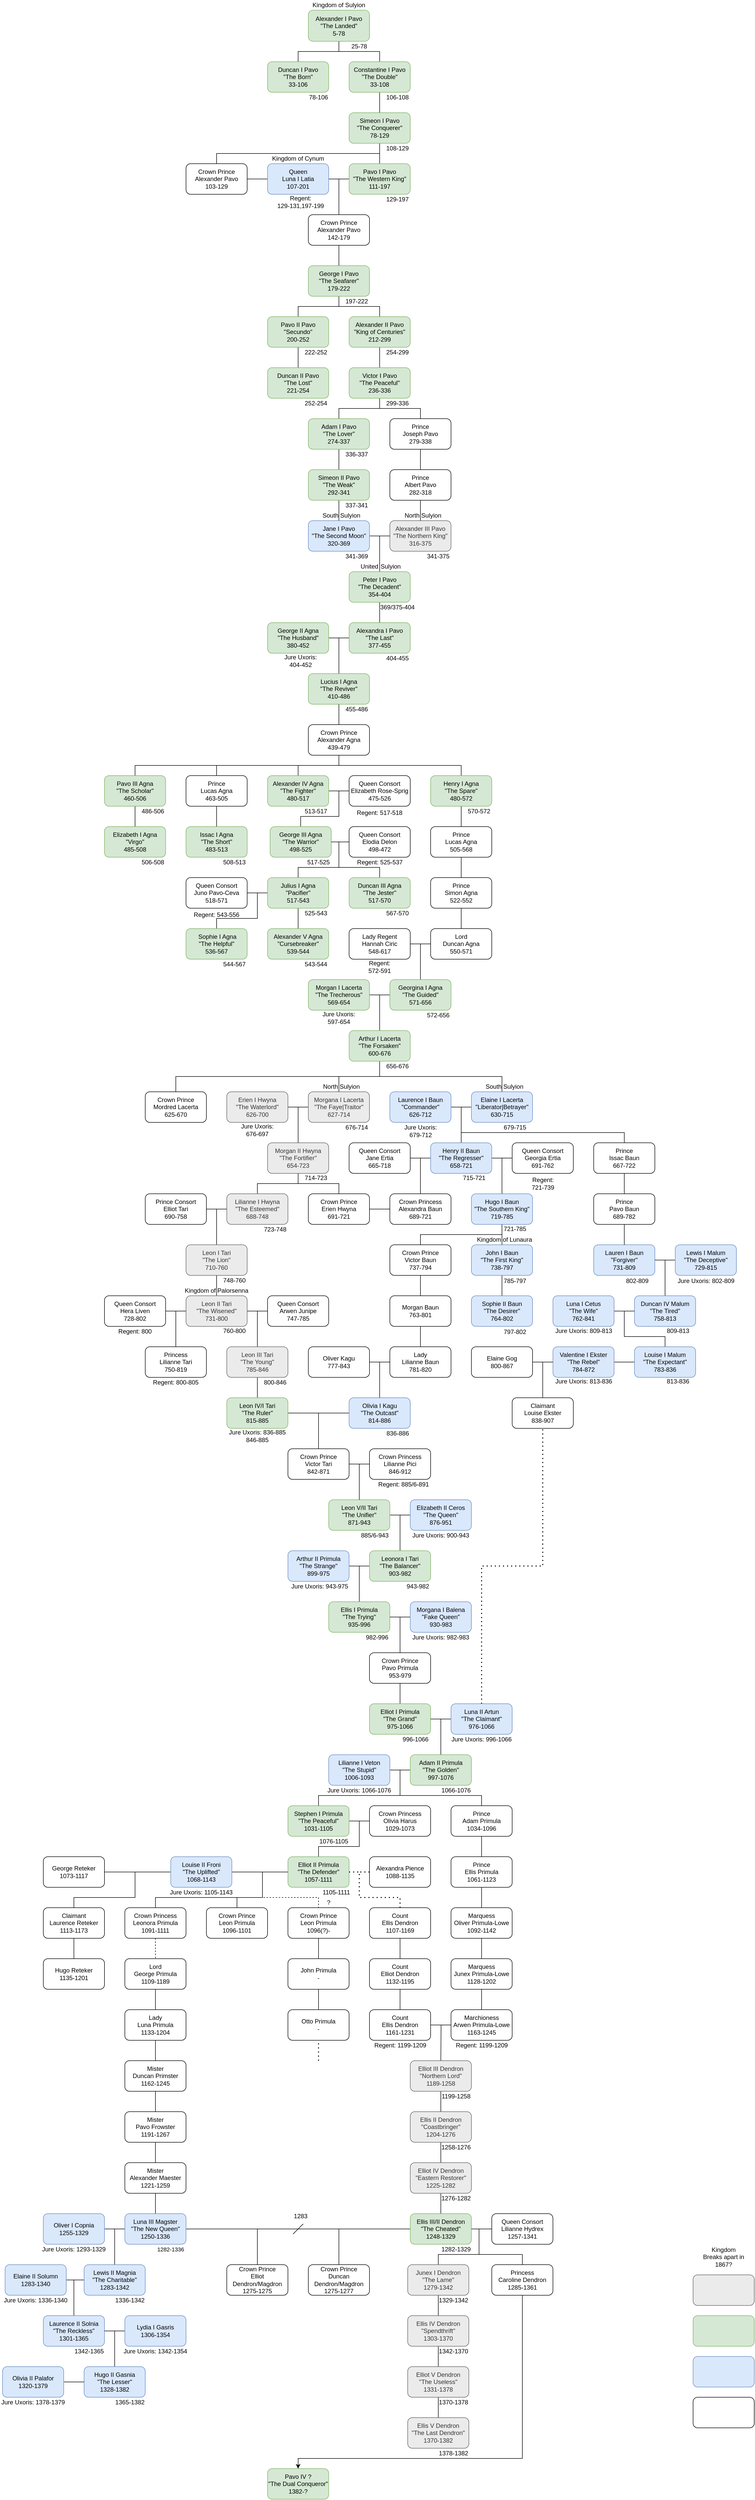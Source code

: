 <mxfile version="24.7.12">
  <diagram id="zyraeVjW2Bd-Q2xlx6y6" name="Page-1">
    <mxGraphModel dx="1105" dy="587" grid="1" gridSize="10" guides="1" tooltips="1" connect="1" arrows="1" fold="1" page="1" pageScale="1" pageWidth="850" pageHeight="1100" math="0" shadow="0">
      <root>
        <mxCell id="0" />
        <mxCell id="1" parent="0" />
        <mxCell id="Yns52e4Zez9bQJnsiGdB-12" style="edgeStyle=orthogonalEdgeStyle;rounded=0;orthogonalLoop=1;jettySize=auto;html=1;exitX=0.5;exitY=1;exitDx=0;exitDy=0;entryX=0.5;entryY=0;entryDx=0;entryDy=0;fontSize=10;endArrow=none;endFill=0;" parent="1" source="Yns52e4Zez9bQJnsiGdB-1" target="Yns52e4Zez9bQJnsiGdB-6" edge="1">
          <mxGeometry relative="1" as="geometry" />
        </mxCell>
        <mxCell id="Yns52e4Zez9bQJnsiGdB-13" style="edgeStyle=orthogonalEdgeStyle;rounded=0;orthogonalLoop=1;jettySize=auto;html=1;fontSize=10;endArrow=none;endFill=0;" parent="1" source="Yns52e4Zez9bQJnsiGdB-1" target="Yns52e4Zez9bQJnsiGdB-8" edge="1">
          <mxGeometry relative="1" as="geometry" />
        </mxCell>
        <mxCell id="Yns52e4Zez9bQJnsiGdB-1" value="Alexander I Pavo&lt;br&gt;&quot;The Landed&quot;&lt;br&gt;5-78" style="rounded=1;whiteSpace=wrap;html=1;fillColor=#d5e8d4;strokeColor=#82b366;" parent="1" vertex="1">
          <mxGeometry x="605" y="39" width="120" height="61" as="geometry" />
        </mxCell>
        <mxCell id="Yns52e4Zez9bQJnsiGdB-2" value="&lt;br&gt;&lt;br&gt;" style="rounded=1;whiteSpace=wrap;html=1;fillColor=#dae8fc;strokeColor=#6c8ebf;" parent="1" vertex="1">
          <mxGeometry x="1360" y="4640" width="120" height="60" as="geometry" />
        </mxCell>
        <mxCell id="Yns52e4Zez9bQJnsiGdB-3" value="Erien I Hwyna&lt;br&gt;&quot;The Waterlord&quot;&lt;br&gt;626-700" style="rounded=1;whiteSpace=wrap;html=1;fillColor=#EBEBEB;strokeColor=#666666;fontColor=#333333;" parent="1" vertex="1">
          <mxGeometry x="445" y="2160" width="120" height="60" as="geometry" />
        </mxCell>
        <mxCell id="Yns52e4Zez9bQJnsiGdB-4" value="Kingdom of Sulyion" style="text;html=1;strokeColor=none;fillColor=none;align=center;verticalAlign=middle;whiteSpace=wrap;rounded=0;" parent="1" vertex="1">
          <mxGeometry x="610" y="19" width="110" height="20" as="geometry" />
        </mxCell>
        <mxCell id="Yns52e4Zez9bQJnsiGdB-5" value="25-78" style="text;html=1;strokeColor=none;fillColor=none;align=center;verticalAlign=middle;whiteSpace=wrap;rounded=0;" parent="1" vertex="1">
          <mxGeometry x="685" y="100" width="40" height="20" as="geometry" />
        </mxCell>
        <mxCell id="Yns52e4Zez9bQJnsiGdB-6" value="Duncan I Pavo&lt;br&gt;&quot;The Born&quot;&lt;br&gt;33-106" style="rounded=1;whiteSpace=wrap;html=1;fillColor=#d5e8d4;strokeColor=#82b366;" parent="1" vertex="1">
          <mxGeometry x="525" y="140" width="120" height="60" as="geometry" />
        </mxCell>
        <mxCell id="Yns52e4Zez9bQJnsiGdB-7" value="Kingdom Breaks apart in 1867?" style="text;html=1;strokeColor=none;fillColor=none;align=center;verticalAlign=middle;whiteSpace=wrap;rounded=0;" parent="1" vertex="1">
          <mxGeometry x="1375" y="4420" width="90" height="50" as="geometry" />
        </mxCell>
        <mxCell id="Yns52e4Zez9bQJnsiGdB-17" style="edgeStyle=orthogonalEdgeStyle;rounded=0;orthogonalLoop=1;jettySize=auto;html=1;entryX=0.5;entryY=0;entryDx=0;entryDy=0;fontSize=10;endArrow=none;endFill=0;" parent="1" source="Yns52e4Zez9bQJnsiGdB-8" target="Yns52e4Zez9bQJnsiGdB-16" edge="1">
          <mxGeometry relative="1" as="geometry" />
        </mxCell>
        <mxCell id="Yns52e4Zez9bQJnsiGdB-8" value="Constantine I Pavo&lt;br&gt;&quot;The Double&quot;&lt;br&gt;33-108" style="rounded=1;whiteSpace=wrap;html=1;fillColor=#d5e8d4;strokeColor=#82b366;" parent="1" vertex="1">
          <mxGeometry x="685" y="140" width="120" height="60" as="geometry" />
        </mxCell>
        <mxCell id="Yns52e4Zez9bQJnsiGdB-14" value="78-106" style="text;html=1;strokeColor=none;fillColor=none;align=center;verticalAlign=middle;whiteSpace=wrap;rounded=0;" parent="1" vertex="1">
          <mxGeometry x="605" y="200" width="40" height="20" as="geometry" />
        </mxCell>
        <mxCell id="Yns52e4Zez9bQJnsiGdB-20" style="edgeStyle=orthogonalEdgeStyle;rounded=0;orthogonalLoop=1;jettySize=auto;html=1;entryX=0.5;entryY=0;entryDx=0;entryDy=0;fontSize=10;endArrow=none;endFill=0;" parent="1" source="Yns52e4Zez9bQJnsiGdB-16" target="Yns52e4Zez9bQJnsiGdB-19" edge="1">
          <mxGeometry relative="1" as="geometry" />
        </mxCell>
        <mxCell id="Yns52e4Zez9bQJnsiGdB-22" style="edgeStyle=orthogonalEdgeStyle;rounded=0;orthogonalLoop=1;jettySize=auto;html=1;entryX=0.5;entryY=0;entryDx=0;entryDy=0;fontSize=10;endArrow=none;endFill=0;exitX=0.5;exitY=1;exitDx=0;exitDy=0;startArrow=none;" parent="1" source="Yns52e4Zez9bQJnsiGdB-16" target="Yns52e4Zez9bQJnsiGdB-21" edge="1">
          <mxGeometry relative="1" as="geometry">
            <Array as="points">
              <mxPoint x="745" y="320" />
              <mxPoint x="425" y="320" />
            </Array>
          </mxGeometry>
        </mxCell>
        <mxCell id="Yns52e4Zez9bQJnsiGdB-16" value="Simeon I Pavo&lt;br&gt;&quot;The Conquerer&quot;&lt;br&gt;78-129" style="rounded=1;whiteSpace=wrap;html=1;fillColor=#d5e8d4;strokeColor=#82b366;" parent="1" vertex="1">
          <mxGeometry x="685" y="240" width="120" height="60" as="geometry" />
        </mxCell>
        <mxCell id="Yns52e4Zez9bQJnsiGdB-18" value="106-108" style="text;html=1;strokeColor=none;fillColor=none;align=center;verticalAlign=middle;whiteSpace=wrap;rounded=0;" parent="1" vertex="1">
          <mxGeometry x="755" y="200" width="50" height="20" as="geometry" />
        </mxCell>
        <mxCell id="Yns52e4Zez9bQJnsiGdB-25" style="edgeStyle=orthogonalEdgeStyle;rounded=0;orthogonalLoop=1;jettySize=auto;html=1;fontSize=12;endArrow=none;endFill=0;" parent="1" source="Yns52e4Zez9bQJnsiGdB-19" target="Yns52e4Zez9bQJnsiGdB-23" edge="1">
          <mxGeometry relative="1" as="geometry" />
        </mxCell>
        <mxCell id="Yns52e4Zez9bQJnsiGdB-34" style="edgeStyle=orthogonalEdgeStyle;rounded=0;orthogonalLoop=1;jettySize=auto;html=1;fontSize=12;endArrow=none;endFill=0;" parent="1" source="Yns52e4Zez9bQJnsiGdB-19" target="Yns52e4Zez9bQJnsiGdB-32" edge="1">
          <mxGeometry relative="1" as="geometry">
            <Array as="points">
              <mxPoint x="665" y="370" />
            </Array>
          </mxGeometry>
        </mxCell>
        <mxCell id="Yns52e4Zez9bQJnsiGdB-19" value="Pavo I Pavo&lt;br&gt;&quot;The Western King&quot;&lt;br&gt;111-197" style="rounded=1;whiteSpace=wrap;html=1;fillColor=#d5e8d4;strokeColor=#82b366;" parent="1" vertex="1">
          <mxGeometry x="685" y="340" width="120" height="60" as="geometry" />
        </mxCell>
        <mxCell id="Yns52e4Zez9bQJnsiGdB-24" style="edgeStyle=orthogonalEdgeStyle;rounded=0;orthogonalLoop=1;jettySize=auto;html=1;entryX=0;entryY=0.5;entryDx=0;entryDy=0;fontSize=12;endArrow=none;endFill=0;" parent="1" source="Yns52e4Zez9bQJnsiGdB-21" target="Yns52e4Zez9bQJnsiGdB-23" edge="1">
          <mxGeometry relative="1" as="geometry" />
        </mxCell>
        <mxCell id="Yns52e4Zez9bQJnsiGdB-21" value="&lt;font style=&quot;font-size: 12px;&quot;&gt;Crown Prince&lt;br&gt;Alexander Pavo&lt;br&gt;103-129&lt;/font&gt;" style="rounded=1;whiteSpace=wrap;html=1;fontSize=10;" parent="1" vertex="1">
          <mxGeometry x="365" y="340" width="120" height="60" as="geometry" />
        </mxCell>
        <mxCell id="Yns52e4Zez9bQJnsiGdB-23" value="&lt;font style=&quot;font-size: 12px;&quot;&gt;Queen&lt;br&gt;Luna I Latia&lt;br&gt;107-201&lt;/font&gt;" style="rounded=1;whiteSpace=wrap;html=1;fontSize=10;fillColor=#dae8fc;strokeColor=#6c8ebf;" parent="1" vertex="1">
          <mxGeometry x="525" y="340" width="120" height="60" as="geometry" />
        </mxCell>
        <mxCell id="Yns52e4Zez9bQJnsiGdB-27" value="Kingdom of Cynum" style="text;html=1;strokeColor=none;fillColor=none;align=center;verticalAlign=middle;whiteSpace=wrap;rounded=0;" parent="1" vertex="1">
          <mxGeometry x="530" y="320" width="110" height="20" as="geometry" />
        </mxCell>
        <mxCell id="Yns52e4Zez9bQJnsiGdB-29" value="108-129" style="text;html=1;strokeColor=none;fillColor=none;align=center;verticalAlign=middle;whiteSpace=wrap;rounded=0;" parent="1" vertex="1">
          <mxGeometry x="755" y="300" width="50" height="20" as="geometry" />
        </mxCell>
        <mxCell id="Yns52e4Zez9bQJnsiGdB-36" value="" style="edgeStyle=orthogonalEdgeStyle;rounded=0;orthogonalLoop=1;jettySize=auto;html=1;fontSize=12;endArrow=none;endFill=0;" parent="1" source="Yns52e4Zez9bQJnsiGdB-32" target="Yns52e4Zez9bQJnsiGdB-33" edge="1">
          <mxGeometry relative="1" as="geometry" />
        </mxCell>
        <mxCell id="Yns52e4Zez9bQJnsiGdB-32" value="&lt;font style=&quot;font-size: 12px;&quot;&gt;Crown Prince&lt;br&gt;Alexander Pavo&lt;br&gt;142-179&lt;/font&gt;" style="rounded=1;whiteSpace=wrap;html=1;fontSize=10;" parent="1" vertex="1">
          <mxGeometry x="605" y="440" width="120" height="60" as="geometry" />
        </mxCell>
        <mxCell id="Yns52e4Zez9bQJnsiGdB-39" style="edgeStyle=orthogonalEdgeStyle;rounded=0;orthogonalLoop=1;jettySize=auto;html=1;entryX=0.5;entryY=0;entryDx=0;entryDy=0;fontSize=12;endArrow=none;endFill=0;" parent="1" source="Yns52e4Zez9bQJnsiGdB-33" target="Yns52e4Zez9bQJnsiGdB-38" edge="1">
          <mxGeometry relative="1" as="geometry" />
        </mxCell>
        <mxCell id="Yns52e4Zez9bQJnsiGdB-43" style="edgeStyle=orthogonalEdgeStyle;rounded=0;orthogonalLoop=1;jettySize=auto;html=1;entryX=0.5;entryY=0;entryDx=0;entryDy=0;fontSize=12;endArrow=none;endFill=0;" parent="1" source="Yns52e4Zez9bQJnsiGdB-33" target="Yns52e4Zez9bQJnsiGdB-40" edge="1">
          <mxGeometry relative="1" as="geometry" />
        </mxCell>
        <mxCell id="Yns52e4Zez9bQJnsiGdB-33" value="George I Pavo&lt;br&gt;&quot;The Seafarer&quot;&lt;br&gt;179-222" style="rounded=1;whiteSpace=wrap;html=1;fillColor=#d5e8d4;strokeColor=#82b366;" parent="1" vertex="1">
          <mxGeometry x="605" y="540" width="120" height="60" as="geometry" />
        </mxCell>
        <mxCell id="Yns52e4Zez9bQJnsiGdB-35" value="129-197" style="text;html=1;strokeColor=none;fillColor=none;align=center;verticalAlign=middle;whiteSpace=wrap;rounded=0;" parent="1" vertex="1">
          <mxGeometry x="755" y="400" width="50" height="20" as="geometry" />
        </mxCell>
        <mxCell id="Yns52e4Zez9bQJnsiGdB-37" value="Regent:&lt;br&gt;129-131,197-199" style="text;html=1;strokeColor=none;fillColor=none;align=center;verticalAlign=middle;whiteSpace=wrap;rounded=0;fontSize=12;" parent="1" vertex="1">
          <mxGeometry x="540" y="400" width="100" height="30" as="geometry" />
        </mxCell>
        <mxCell id="Yns52e4Zez9bQJnsiGdB-42" style="edgeStyle=orthogonalEdgeStyle;rounded=0;orthogonalLoop=1;jettySize=auto;html=1;entryX=0.5;entryY=0;entryDx=0;entryDy=0;fontSize=12;endArrow=none;endFill=0;" parent="1" source="Yns52e4Zez9bQJnsiGdB-38" target="Yns52e4Zez9bQJnsiGdB-41" edge="1">
          <mxGeometry relative="1" as="geometry" />
        </mxCell>
        <mxCell id="Yns52e4Zez9bQJnsiGdB-38" value="Pavo II Pavo&lt;br&gt;&quot;Secundo&quot;&lt;br&gt;200-252" style="rounded=1;whiteSpace=wrap;html=1;fillColor=#d5e8d4;strokeColor=#82b366;" parent="1" vertex="1">
          <mxGeometry x="525" y="640" width="120" height="60" as="geometry" />
        </mxCell>
        <mxCell id="Yns52e4Zez9bQJnsiGdB-47" style="edgeStyle=orthogonalEdgeStyle;rounded=0;orthogonalLoop=1;jettySize=auto;html=1;entryX=0.5;entryY=0;entryDx=0;entryDy=0;fontSize=12;endArrow=none;endFill=0;" parent="1" source="Yns52e4Zez9bQJnsiGdB-40" target="Yns52e4Zez9bQJnsiGdB-46" edge="1">
          <mxGeometry relative="1" as="geometry" />
        </mxCell>
        <mxCell id="Yns52e4Zez9bQJnsiGdB-40" value="Alexander II Pavo&lt;br&gt;&quot;King of Centuries&quot;&lt;br&gt;212-299" style="rounded=1;whiteSpace=wrap;html=1;fillColor=#d5e8d4;strokeColor=#82b366;" parent="1" vertex="1">
          <mxGeometry x="685" y="640" width="120" height="60" as="geometry" />
        </mxCell>
        <mxCell id="Yns52e4Zez9bQJnsiGdB-41" value="Duncan II Pavo&lt;br&gt;&quot;The Lost&quot;&lt;br&gt;221-254" style="rounded=1;whiteSpace=wrap;html=1;fillColor=#d5e8d4;strokeColor=#82b366;" parent="1" vertex="1">
          <mxGeometry x="525" y="740" width="120" height="60" as="geometry" />
        </mxCell>
        <mxCell id="Yns52e4Zez9bQJnsiGdB-44" value="197-222" style="text;html=1;strokeColor=none;fillColor=none;align=center;verticalAlign=middle;whiteSpace=wrap;rounded=0;" parent="1" vertex="1">
          <mxGeometry x="675" y="600" width="50" height="20" as="geometry" />
        </mxCell>
        <mxCell id="1V0PkYinogMniD-irILl-4" style="edgeStyle=orthogonalEdgeStyle;rounded=0;orthogonalLoop=1;jettySize=auto;html=1;endArrow=none;endFill=0;" parent="1" source="Yns52e4Zez9bQJnsiGdB-46" target="1V0PkYinogMniD-irILl-2" edge="1">
          <mxGeometry relative="1" as="geometry">
            <Array as="points">
              <mxPoint x="745" y="820" />
              <mxPoint x="665" y="820" />
            </Array>
          </mxGeometry>
        </mxCell>
        <mxCell id="1V0PkYinogMniD-irILl-5" style="edgeStyle=orthogonalEdgeStyle;rounded=0;orthogonalLoop=1;jettySize=auto;html=1;entryX=0.5;entryY=0;entryDx=0;entryDy=0;endArrow=none;endFill=0;" parent="1" source="Yns52e4Zez9bQJnsiGdB-46" target="1V0PkYinogMniD-irILl-3" edge="1">
          <mxGeometry relative="1" as="geometry" />
        </mxCell>
        <mxCell id="Yns52e4Zez9bQJnsiGdB-46" value="Victor I Pavo&lt;br&gt;&quot;The Peaceful&quot;&lt;br&gt;236-336" style="rounded=1;whiteSpace=wrap;html=1;fillColor=#d5e8d4;strokeColor=#82b366;" parent="1" vertex="1">
          <mxGeometry x="685" y="740" width="120" height="60" as="geometry" />
        </mxCell>
        <mxCell id="Yns52e4Zez9bQJnsiGdB-48" value="222-252" style="text;html=1;strokeColor=none;fillColor=none;align=center;verticalAlign=middle;whiteSpace=wrap;rounded=0;" parent="1" vertex="1">
          <mxGeometry x="595" y="700" width="50" height="20" as="geometry" />
        </mxCell>
        <mxCell id="Yns52e4Zez9bQJnsiGdB-49" value="252-254" style="text;html=1;strokeColor=none;fillColor=none;align=center;verticalAlign=middle;whiteSpace=wrap;rounded=0;" parent="1" vertex="1">
          <mxGeometry x="595" y="800" width="50" height="20" as="geometry" />
        </mxCell>
        <mxCell id="Yns52e4Zez9bQJnsiGdB-50" value="254-299" style="text;html=1;strokeColor=none;fillColor=none;align=center;verticalAlign=middle;whiteSpace=wrap;rounded=0;" parent="1" vertex="1">
          <mxGeometry x="755" y="700" width="50" height="20" as="geometry" />
        </mxCell>
        <mxCell id="Yns52e4Zez9bQJnsiGdB-51" value="299-336" style="text;html=1;strokeColor=none;fillColor=none;align=center;verticalAlign=middle;whiteSpace=wrap;rounded=0;" parent="1" vertex="1">
          <mxGeometry x="755" y="800" width="50" height="20" as="geometry" />
        </mxCell>
        <mxCell id="1V0PkYinogMniD-irILl-10" style="edgeStyle=orthogonalEdgeStyle;rounded=0;orthogonalLoop=1;jettySize=auto;html=1;entryX=0.5;entryY=0;entryDx=0;entryDy=0;endArrow=none;endFill=0;" parent="1" source="1V0PkYinogMniD-irILl-2" target="1V0PkYinogMniD-irILl-6" edge="1">
          <mxGeometry relative="1" as="geometry" />
        </mxCell>
        <mxCell id="1V0PkYinogMniD-irILl-2" value="Adam I Pavo&lt;br&gt;&quot;The Lover&quot;&lt;br&gt;274-337" style="rounded=1;whiteSpace=wrap;html=1;fillColor=#d5e8d4;strokeColor=#82b366;" parent="1" vertex="1">
          <mxGeometry x="605" y="840" width="120" height="60" as="geometry" />
        </mxCell>
        <mxCell id="1V0PkYinogMniD-irILl-12" style="edgeStyle=orthogonalEdgeStyle;rounded=0;orthogonalLoop=1;jettySize=auto;html=1;entryX=0.5;entryY=0;entryDx=0;entryDy=0;endArrow=none;endFill=0;" parent="1" source="1V0PkYinogMniD-irILl-3" target="1V0PkYinogMniD-irILl-8" edge="1">
          <mxGeometry relative="1" as="geometry" />
        </mxCell>
        <mxCell id="1V0PkYinogMniD-irILl-3" value="Prince&lt;br&gt;Joseph Pavo&lt;br&gt;279-338" style="rounded=1;whiteSpace=wrap;html=1;" parent="1" vertex="1">
          <mxGeometry x="765" y="840" width="120" height="60" as="geometry" />
        </mxCell>
        <mxCell id="1V0PkYinogMniD-irILl-11" style="edgeStyle=orthogonalEdgeStyle;rounded=0;orthogonalLoop=1;jettySize=auto;html=1;entryX=0.5;entryY=0;entryDx=0;entryDy=0;endArrow=none;endFill=0;" parent="1" source="1V0PkYinogMniD-irILl-6" target="1V0PkYinogMniD-irILl-9" edge="1">
          <mxGeometry relative="1" as="geometry" />
        </mxCell>
        <mxCell id="1V0PkYinogMniD-irILl-6" value="Simeon II Pavo&lt;br&gt;&quot;The Weak&quot;&lt;br&gt;292-341" style="rounded=1;whiteSpace=wrap;html=1;fillColor=#d5e8d4;strokeColor=#82b366;" parent="1" vertex="1">
          <mxGeometry x="605" y="940" width="120" height="60" as="geometry" />
        </mxCell>
        <mxCell id="1V0PkYinogMniD-irILl-24" style="edgeStyle=orthogonalEdgeStyle;rounded=0;orthogonalLoop=1;jettySize=auto;html=1;entryX=0.5;entryY=0;entryDx=0;entryDy=0;endArrow=none;endFill=0;" parent="1" source="1V0PkYinogMniD-irILl-7" target="1V0PkYinogMniD-irILl-18" edge="1">
          <mxGeometry relative="1" as="geometry">
            <Array as="points">
              <mxPoint x="745" y="1070" />
            </Array>
          </mxGeometry>
        </mxCell>
        <mxCell id="1V0PkYinogMniD-irILl-7" value="Alexander III Pavo&lt;br&gt;&quot;The Northern King&quot;&lt;br&gt;316-375" style="rounded=1;whiteSpace=wrap;html=1;fillColor=#EBEBEB;strokeColor=#666666;fontColor=#333333;" parent="1" vertex="1">
          <mxGeometry x="765" y="1040" width="120" height="60" as="geometry" />
        </mxCell>
        <mxCell id="1V0PkYinogMniD-irILl-13" style="edgeStyle=orthogonalEdgeStyle;rounded=0;orthogonalLoop=1;jettySize=auto;html=1;entryX=0.5;entryY=0;entryDx=0;entryDy=0;endArrow=none;endFill=0;" parent="1" source="1V0PkYinogMniD-irILl-8" target="1V0PkYinogMniD-irILl-7" edge="1">
          <mxGeometry relative="1" as="geometry" />
        </mxCell>
        <mxCell id="1V0PkYinogMniD-irILl-8" value="Prince&lt;br&gt;Albert Pavo&lt;br&gt;282-318" style="rounded=1;whiteSpace=wrap;html=1;" parent="1" vertex="1">
          <mxGeometry x="765" y="940" width="120" height="60" as="geometry" />
        </mxCell>
        <mxCell id="1V0PkYinogMniD-irILl-14" style="edgeStyle=orthogonalEdgeStyle;rounded=0;orthogonalLoop=1;jettySize=auto;html=1;entryX=0;entryY=0.5;entryDx=0;entryDy=0;endArrow=none;endFill=0;" parent="1" source="1V0PkYinogMniD-irILl-9" target="1V0PkYinogMniD-irILl-7" edge="1">
          <mxGeometry relative="1" as="geometry" />
        </mxCell>
        <mxCell id="1V0PkYinogMniD-irILl-9" value="Jane I Pavo&lt;br&gt;&quot;The Second Moon&quot;&lt;br&gt;320-369" style="rounded=1;whiteSpace=wrap;html=1;fillColor=#dae8fc;strokeColor=#6c8ebf;" parent="1" vertex="1">
          <mxGeometry x="605" y="1040" width="120" height="60" as="geometry" />
        </mxCell>
        <mxCell id="1V0PkYinogMniD-irILl-15" value="North Sulyion" style="text;html=1;strokeColor=none;fillColor=none;align=center;verticalAlign=middle;whiteSpace=wrap;rounded=0;" parent="1" vertex="1">
          <mxGeometry x="775" y="1020" width="110" height="20" as="geometry" />
        </mxCell>
        <mxCell id="1V0PkYinogMniD-irILl-17" value="South Sulyion" style="text;html=1;strokeColor=none;fillColor=none;align=center;verticalAlign=middle;whiteSpace=wrap;rounded=0;" parent="1" vertex="1">
          <mxGeometry x="615" y="1020" width="110" height="20" as="geometry" />
        </mxCell>
        <mxCell id="1V0PkYinogMniD-irILl-31" style="edgeStyle=orthogonalEdgeStyle;rounded=0;orthogonalLoop=1;jettySize=auto;html=1;entryX=0.5;entryY=0;entryDx=0;entryDy=0;endArrow=none;endFill=0;" parent="1" source="1V0PkYinogMniD-irILl-18" target="1V0PkYinogMniD-irILl-29" edge="1">
          <mxGeometry relative="1" as="geometry" />
        </mxCell>
        <mxCell id="1V0PkYinogMniD-irILl-18" value="Peter I Pavo&lt;br&gt;&quot;The Decadent&quot;&lt;br&gt;354-404" style="rounded=1;whiteSpace=wrap;html=1;fillColor=#d5e8d4;strokeColor=#82b366;" parent="1" vertex="1">
          <mxGeometry x="685" y="1140" width="120" height="60" as="geometry" />
        </mxCell>
        <mxCell id="1V0PkYinogMniD-irILl-23" value="&lt;br&gt;&lt;br&gt;" style="rounded=1;whiteSpace=wrap;html=1;" parent="1" vertex="1">
          <mxGeometry x="1360" y="4720" width="120" height="60" as="geometry" />
        </mxCell>
        <mxCell id="1V0PkYinogMniD-irILl-25" value="&amp;nbsp;Sulyion" style="text;html=1;strokeColor=none;fillColor=none;align=center;verticalAlign=middle;whiteSpace=wrap;rounded=0;movable=1;resizable=1;rotatable=1;deletable=1;editable=1;connectable=1;points=[[0,0,0,0,0],[0,0.25,0,0,0],[0,0.5,0,0,0],[0,0.75,0,0,0],[0,1,0,0,0],[0.25,0,0,0,0],[0.25,1,0,0,0],[0.47,0,0,0,0],[0.47,1,0,0,0],[0.75,0,0,0,0],[0.75,1,0,0,0],[1,0,0,0,0],[1,0.25,0,0,0],[1,0.5,0,0,0],[1,0.75,0,0,0],[1,1,0,0,0]];" parent="1" vertex="1">
          <mxGeometry x="745" y="1120" width="40" height="20" as="geometry" />
        </mxCell>
        <mxCell id="1V0PkYinogMniD-irILl-27" value="United" style="text;html=1;strokeColor=none;fillColor=none;align=center;verticalAlign=middle;whiteSpace=wrap;rounded=0;movable=1;resizable=1;rotatable=1;deletable=1;editable=1;connectable=1;points=[[0,0,0,0,0],[0,0.25,0,0,0],[0,0.5,0,0,0],[0,0.75,0,0,0],[0,1,0,0,0],[0.25,0,0,0,0],[0.25,1,0,0,0],[0.47,0,0,0,0],[0.47,1,0,0,0],[0.75,0,0,0,0],[0.75,1,0,0,0],[1,0,0,0,0],[1,0.25,0,0,0],[1,0.5,0,0,0],[1,0.75,0,0,0],[1,1,0,0,0]];" parent="1" vertex="1">
          <mxGeometry x="705" y="1120" width="40" height="20" as="geometry" />
        </mxCell>
        <mxCell id="1V0PkYinogMniD-irILl-28" value="336-337" style="text;html=1;strokeColor=none;fillColor=none;align=center;verticalAlign=middle;whiteSpace=wrap;rounded=0;" parent="1" vertex="1">
          <mxGeometry x="675" y="900" width="50" height="20" as="geometry" />
        </mxCell>
        <mxCell id="1V0PkYinogMniD-irILl-33" style="edgeStyle=orthogonalEdgeStyle;rounded=0;orthogonalLoop=1;jettySize=auto;html=1;entryX=1;entryY=0.5;entryDx=0;entryDy=0;endArrow=none;endFill=0;" parent="1" source="1V0PkYinogMniD-irILl-29" target="1V0PkYinogMniD-irILl-32" edge="1">
          <mxGeometry relative="1" as="geometry" />
        </mxCell>
        <mxCell id="1V0PkYinogMniD-irILl-39" style="edgeStyle=orthogonalEdgeStyle;rounded=0;orthogonalLoop=1;jettySize=auto;html=1;entryX=0.5;entryY=0;entryDx=0;entryDy=0;endArrow=none;endFill=0;" parent="1" source="1V0PkYinogMniD-irILl-29" target="1V0PkYinogMniD-irILl-38" edge="1">
          <mxGeometry relative="1" as="geometry">
            <Array as="points">
              <mxPoint x="665" y="1270" />
            </Array>
          </mxGeometry>
        </mxCell>
        <mxCell id="1V0PkYinogMniD-irILl-29" value="Alexandra I Pavo&lt;br&gt;&quot;The Last&quot;&lt;br&gt;377-455" style="rounded=1;whiteSpace=wrap;html=1;fillColor=#d5e8d4;strokeColor=#82b366;" parent="1" vertex="1">
          <mxGeometry x="685" y="1240" width="120" height="60" as="geometry" />
        </mxCell>
        <mxCell id="1V0PkYinogMniD-irILl-32" value="George II Agna&lt;br&gt;&quot;The Husband&quot;&lt;br&gt;380-452" style="rounded=1;whiteSpace=wrap;html=1;fillColor=#d5e8d4;strokeColor=#82b366;" parent="1" vertex="1">
          <mxGeometry x="525" y="1240" width="120" height="60" as="geometry" />
        </mxCell>
        <mxCell id="1V0PkYinogMniD-irILl-34" value="337-341" style="text;html=1;strokeColor=none;fillColor=none;align=center;verticalAlign=middle;whiteSpace=wrap;rounded=0;" parent="1" vertex="1">
          <mxGeometry x="675" y="1000" width="50" height="20" as="geometry" />
        </mxCell>
        <mxCell id="1V0PkYinogMniD-irILl-35" value="341-369" style="text;html=1;strokeColor=none;fillColor=none;align=center;verticalAlign=middle;whiteSpace=wrap;rounded=0;" parent="1" vertex="1">
          <mxGeometry x="675" y="1100" width="50" height="20" as="geometry" />
        </mxCell>
        <mxCell id="1V0PkYinogMniD-irILl-36" value="341-375" style="text;html=1;strokeColor=none;fillColor=none;align=center;verticalAlign=middle;whiteSpace=wrap;rounded=0;" parent="1" vertex="1">
          <mxGeometry x="835" y="1100" width="50" height="20" as="geometry" />
        </mxCell>
        <mxCell id="1V0PkYinogMniD-irILl-37" value="369/375-404" style="text;html=1;strokeColor=none;fillColor=none;align=center;verticalAlign=middle;whiteSpace=wrap;rounded=0;" parent="1" vertex="1">
          <mxGeometry x="745" y="1200" width="70" height="20" as="geometry" />
        </mxCell>
        <mxCell id="j6bOyk4aHJez_X9jCBpq-2" style="edgeStyle=orthogonalEdgeStyle;rounded=0;orthogonalLoop=1;jettySize=auto;html=1;entryX=0.5;entryY=0;entryDx=0;entryDy=0;endArrow=none;endFill=0;" parent="1" source="1V0PkYinogMniD-irILl-38" target="j6bOyk4aHJez_X9jCBpq-1" edge="1">
          <mxGeometry relative="1" as="geometry" />
        </mxCell>
        <mxCell id="1V0PkYinogMniD-irILl-38" value="Lucius I Agna&lt;br&gt;&quot;The Reviver&quot;&lt;br&gt;410-486" style="rounded=1;whiteSpace=wrap;html=1;fillColor=#d5e8d4;strokeColor=#82b366;" parent="1" vertex="1">
          <mxGeometry x="605" y="1340" width="120" height="60" as="geometry" />
        </mxCell>
        <mxCell id="1V0PkYinogMniD-irILl-40" value="404-455" style="text;html=1;strokeColor=none;fillColor=none;align=center;verticalAlign=middle;whiteSpace=wrap;rounded=0;" parent="1" vertex="1">
          <mxGeometry x="755" y="1300" width="50" height="20" as="geometry" />
        </mxCell>
        <mxCell id="1V0PkYinogMniD-irILl-41" value="Jure Uxoris:&lt;br&gt;404-452" style="text;html=1;strokeColor=none;fillColor=none;align=center;verticalAlign=middle;whiteSpace=wrap;rounded=0;" parent="1" vertex="1">
          <mxGeometry x="550" y="1300" width="80" height="30" as="geometry" />
        </mxCell>
        <mxCell id="1V0PkYinogMniD-irILl-42" value="455-486" style="text;html=1;strokeColor=none;fillColor=none;align=center;verticalAlign=middle;whiteSpace=wrap;rounded=0;" parent="1" vertex="1">
          <mxGeometry x="675" y="1400" width="50" height="20" as="geometry" />
        </mxCell>
        <mxCell id="j6bOyk4aHJez_X9jCBpq-4" style="edgeStyle=orthogonalEdgeStyle;rounded=0;orthogonalLoop=1;jettySize=auto;html=1;entryX=0.5;entryY=0;entryDx=0;entryDy=0;endArrow=none;endFill=0;" parent="1" source="j6bOyk4aHJez_X9jCBpq-1" target="j6bOyk4aHJez_X9jCBpq-3" edge="1">
          <mxGeometry relative="1" as="geometry">
            <Array as="points">
              <mxPoint x="665" y="1520" />
              <mxPoint x="265" y="1520" />
            </Array>
          </mxGeometry>
        </mxCell>
        <mxCell id="j6bOyk4aHJez_X9jCBpq-8" style="edgeStyle=orthogonalEdgeStyle;rounded=0;orthogonalLoop=1;jettySize=auto;html=1;entryX=0.5;entryY=0;entryDx=0;entryDy=0;endArrow=none;endFill=0;" parent="1" source="j6bOyk4aHJez_X9jCBpq-1" target="j6bOyk4aHJez_X9jCBpq-7" edge="1">
          <mxGeometry relative="1" as="geometry">
            <Array as="points">
              <mxPoint x="665" y="1520" />
              <mxPoint x="425" y="1520" />
            </Array>
          </mxGeometry>
        </mxCell>
        <mxCell id="j6bOyk4aHJez_X9jCBpq-14" style="edgeStyle=orthogonalEdgeStyle;rounded=0;orthogonalLoop=1;jettySize=auto;html=1;endArrow=none;endFill=0;" parent="1" source="j6bOyk4aHJez_X9jCBpq-1" target="j6bOyk4aHJez_X9jCBpq-12" edge="1">
          <mxGeometry relative="1" as="geometry" />
        </mxCell>
        <mxCell id="j6bOyk4aHJez_X9jCBpq-15" style="edgeStyle=orthogonalEdgeStyle;rounded=0;orthogonalLoop=1;jettySize=auto;html=1;endArrow=none;endFill=0;" parent="1" source="j6bOyk4aHJez_X9jCBpq-1" target="j6bOyk4aHJez_X9jCBpq-13" edge="1">
          <mxGeometry relative="1" as="geometry">
            <Array as="points">
              <mxPoint x="665" y="1520" />
              <mxPoint x="905" y="1520" />
            </Array>
          </mxGeometry>
        </mxCell>
        <mxCell id="j6bOyk4aHJez_X9jCBpq-1" value="Crown Prince&lt;br&gt;Alexander Agna&lt;br&gt;439-479" style="rounded=1;whiteSpace=wrap;html=1;" parent="1" vertex="1">
          <mxGeometry x="605" y="1440" width="120" height="60" as="geometry" />
        </mxCell>
        <mxCell id="j6bOyk4aHJez_X9jCBpq-6" style="edgeStyle=orthogonalEdgeStyle;rounded=0;orthogonalLoop=1;jettySize=auto;html=1;entryX=0.5;entryY=0;entryDx=0;entryDy=0;endArrow=none;endFill=0;" parent="1" source="j6bOyk4aHJez_X9jCBpq-3" target="j6bOyk4aHJez_X9jCBpq-5" edge="1">
          <mxGeometry relative="1" as="geometry" />
        </mxCell>
        <mxCell id="j6bOyk4aHJez_X9jCBpq-3" value="Pavo III Agna&lt;br&gt;&quot;The Scholar&quot;&lt;br&gt;460-506" style="rounded=1;whiteSpace=wrap;html=1;fillColor=#d5e8d4;strokeColor=#82b366;" parent="1" vertex="1">
          <mxGeometry x="205" y="1540" width="120" height="60" as="geometry" />
        </mxCell>
        <mxCell id="j6bOyk4aHJez_X9jCBpq-5" value="Elizabeth I Agna&lt;br&gt;&quot;Virgo&quot;&lt;br&gt;485-508" style="rounded=1;whiteSpace=wrap;html=1;fillColor=#d5e8d4;strokeColor=#82b366;" parent="1" vertex="1">
          <mxGeometry x="205" y="1640" width="120" height="60" as="geometry" />
        </mxCell>
        <mxCell id="j6bOyk4aHJez_X9jCBpq-10" style="edgeStyle=orthogonalEdgeStyle;rounded=0;orthogonalLoop=1;jettySize=auto;html=1;endArrow=none;endFill=0;" parent="1" source="j6bOyk4aHJez_X9jCBpq-7" target="j6bOyk4aHJez_X9jCBpq-9" edge="1">
          <mxGeometry relative="1" as="geometry" />
        </mxCell>
        <mxCell id="j6bOyk4aHJez_X9jCBpq-7" value="Prince&lt;br&gt;Lucas Agna&lt;br&gt;463-505" style="rounded=1;whiteSpace=wrap;html=1;" parent="1" vertex="1">
          <mxGeometry x="365" y="1540" width="120" height="60" as="geometry" />
        </mxCell>
        <mxCell id="j6bOyk4aHJez_X9jCBpq-9" value="Issac I Agna&lt;br&gt;&quot;The Short&quot;&lt;br&gt;483-513" style="rounded=1;whiteSpace=wrap;html=1;fillColor=#d5e8d4;strokeColor=#82b366;" parent="1" vertex="1">
          <mxGeometry x="365" y="1640" width="120" height="60" as="geometry" />
        </mxCell>
        <mxCell id="j6bOyk4aHJez_X9jCBpq-17" style="edgeStyle=orthogonalEdgeStyle;rounded=0;orthogonalLoop=1;jettySize=auto;html=1;entryX=0.5;entryY=0;entryDx=0;entryDy=0;endArrow=none;endFill=0;" parent="1" source="j6bOyk4aHJez_X9jCBpq-12" target="j6bOyk4aHJez_X9jCBpq-16" edge="1">
          <mxGeometry relative="1" as="geometry">
            <Array as="points">
              <mxPoint x="665" y="1570" />
              <mxPoint x="665" y="1620" />
              <mxPoint x="590" y="1620" />
            </Array>
          </mxGeometry>
        </mxCell>
        <mxCell id="j6bOyk4aHJez_X9jCBpq-33" style="edgeStyle=orthogonalEdgeStyle;rounded=0;orthogonalLoop=1;jettySize=auto;html=1;entryX=0;entryY=0.5;entryDx=0;entryDy=0;endArrow=none;endFill=0;" parent="1" source="j6bOyk4aHJez_X9jCBpq-12" target="j6bOyk4aHJez_X9jCBpq-32" edge="1">
          <mxGeometry relative="1" as="geometry" />
        </mxCell>
        <mxCell id="j6bOyk4aHJez_X9jCBpq-12" value="Alexander IV Agna&lt;br&gt;&quot;The Fighter&quot;&lt;br&gt;480-517" style="rounded=1;whiteSpace=wrap;html=1;fillColor=#d5e8d4;strokeColor=#82b366;" parent="1" vertex="1">
          <mxGeometry x="525" y="1540" width="120" height="60" as="geometry" />
        </mxCell>
        <mxCell id="j6bOyk4aHJez_X9jCBpq-29" style="edgeStyle=orthogonalEdgeStyle;rounded=0;orthogonalLoop=1;jettySize=auto;html=1;entryX=0.5;entryY=0;entryDx=0;entryDy=0;endArrow=none;endFill=0;" parent="1" source="j6bOyk4aHJez_X9jCBpq-13" target="j6bOyk4aHJez_X9jCBpq-26" edge="1">
          <mxGeometry relative="1" as="geometry" />
        </mxCell>
        <mxCell id="j6bOyk4aHJez_X9jCBpq-13" value="Henry I Agna&lt;br&gt;&quot;The Spare&quot;&lt;br&gt;480-572" style="rounded=1;whiteSpace=wrap;html=1;fillColor=#d5e8d4;strokeColor=#82b366;" parent="1" vertex="1">
          <mxGeometry x="845" y="1540" width="120" height="60" as="geometry" />
        </mxCell>
        <mxCell id="j6bOyk4aHJez_X9jCBpq-22" style="edgeStyle=orthogonalEdgeStyle;rounded=0;orthogonalLoop=1;jettySize=auto;html=1;entryX=0.5;entryY=0;entryDx=0;entryDy=0;endArrow=none;endFill=0;" parent="1" source="j6bOyk4aHJez_X9jCBpq-16" target="j6bOyk4aHJez_X9jCBpq-18" edge="1">
          <mxGeometry relative="1" as="geometry">
            <Array as="points">
              <mxPoint x="665" y="1670" />
              <mxPoint x="665" y="1720" />
              <mxPoint x="585" y="1720" />
            </Array>
          </mxGeometry>
        </mxCell>
        <mxCell id="j6bOyk4aHJez_X9jCBpq-23" style="edgeStyle=orthogonalEdgeStyle;rounded=0;orthogonalLoop=1;jettySize=auto;html=1;entryX=0.5;entryY=0;entryDx=0;entryDy=0;endArrow=none;endFill=0;" parent="1" source="j6bOyk4aHJez_X9jCBpq-16" target="j6bOyk4aHJez_X9jCBpq-19" edge="1">
          <mxGeometry relative="1" as="geometry">
            <Array as="points">
              <mxPoint x="665" y="1670" />
              <mxPoint x="665" y="1720" />
              <mxPoint x="745" y="1720" />
            </Array>
          </mxGeometry>
        </mxCell>
        <mxCell id="j6bOyk4aHJez_X9jCBpq-16" value="George III Agna&lt;br&gt;&quot;The Warrior&quot;&lt;br&gt;498-525" style="rounded=1;whiteSpace=wrap;html=1;fillColor=#d5e8d4;strokeColor=#82b366;" parent="1" vertex="1">
          <mxGeometry x="530" y="1640" width="120" height="60" as="geometry" />
        </mxCell>
        <mxCell id="j6bOyk4aHJez_X9jCBpq-24" style="edgeStyle=orthogonalEdgeStyle;rounded=0;orthogonalLoop=1;jettySize=auto;html=1;entryX=0.5;entryY=0;entryDx=0;entryDy=0;endArrow=none;endFill=0;" parent="1" source="j6bOyk4aHJez_X9jCBpq-18" target="j6bOyk4aHJez_X9jCBpq-21" edge="1">
          <mxGeometry relative="1" as="geometry">
            <Array as="points">
              <mxPoint x="585" y="1810" />
              <mxPoint x="585" y="1810" />
            </Array>
          </mxGeometry>
        </mxCell>
        <mxCell id="j6bOyk4aHJez_X9jCBpq-25" style="edgeStyle=orthogonalEdgeStyle;rounded=0;orthogonalLoop=1;jettySize=auto;html=1;entryX=0.5;entryY=0;entryDx=0;entryDy=0;endArrow=none;endFill=0;" parent="1" source="j6bOyk4aHJez_X9jCBpq-18" target="j6bOyk4aHJez_X9jCBpq-20" edge="1">
          <mxGeometry relative="1" as="geometry">
            <Array as="points">
              <mxPoint x="505" y="1770" />
              <mxPoint x="505" y="1820" />
              <mxPoint x="425" y="1820" />
            </Array>
          </mxGeometry>
        </mxCell>
        <mxCell id="j6bOyk4aHJez_X9jCBpq-40" style="edgeStyle=orthogonalEdgeStyle;rounded=0;orthogonalLoop=1;jettySize=auto;html=1;entryX=1;entryY=0.5;entryDx=0;entryDy=0;endArrow=none;endFill=0;" parent="1" source="j6bOyk4aHJez_X9jCBpq-18" target="j6bOyk4aHJez_X9jCBpq-39" edge="1">
          <mxGeometry relative="1" as="geometry" />
        </mxCell>
        <mxCell id="j6bOyk4aHJez_X9jCBpq-18" value="Julius I Agna&lt;br&gt;&quot;Pacifier&quot;&lt;br&gt;517-543" style="rounded=1;whiteSpace=wrap;html=1;fillColor=#d5e8d4;strokeColor=#82b366;" parent="1" vertex="1">
          <mxGeometry x="525" y="1740" width="120" height="60" as="geometry" />
        </mxCell>
        <mxCell id="j6bOyk4aHJez_X9jCBpq-19" value="Duncan III Agna&lt;br&gt;&quot;The Jester&quot;&lt;br&gt;517-570" style="rounded=1;whiteSpace=wrap;html=1;fillColor=#d5e8d4;strokeColor=#82b366;" parent="1" vertex="1">
          <mxGeometry x="685" y="1740" width="120" height="60" as="geometry" />
        </mxCell>
        <mxCell id="j6bOyk4aHJez_X9jCBpq-20" value="&amp;nbsp;Sophie I Agna&lt;br&gt;&quot;The Helpful&quot;&lt;br&gt;536-567" style="rounded=1;whiteSpace=wrap;html=1;fillColor=#d5e8d4;strokeColor=#82b366;" parent="1" vertex="1">
          <mxGeometry x="365" y="1840" width="120" height="60" as="geometry" />
        </mxCell>
        <mxCell id="j6bOyk4aHJez_X9jCBpq-21" value="Alexander V Agna&lt;br&gt;&quot;Cursebreaker&quot;&lt;br&gt;539-544" style="rounded=1;whiteSpace=wrap;html=1;fillColor=#d5e8d4;strokeColor=#82b366;" parent="1" vertex="1">
          <mxGeometry x="525" y="1840" width="120" height="60" as="geometry" />
        </mxCell>
        <mxCell id="j6bOyk4aHJez_X9jCBpq-30" style="edgeStyle=orthogonalEdgeStyle;rounded=0;orthogonalLoop=1;jettySize=auto;html=1;entryX=0.5;entryY=0;entryDx=0;entryDy=0;endArrow=none;endFill=0;" parent="1" source="j6bOyk4aHJez_X9jCBpq-26" target="j6bOyk4aHJez_X9jCBpq-27" edge="1">
          <mxGeometry relative="1" as="geometry" />
        </mxCell>
        <mxCell id="j6bOyk4aHJez_X9jCBpq-26" value="Prince&lt;br&gt;Lucas Agna&lt;br&gt;505-568" style="rounded=1;whiteSpace=wrap;html=1;" parent="1" vertex="1">
          <mxGeometry x="845" y="1640" width="120" height="60" as="geometry" />
        </mxCell>
        <mxCell id="j6bOyk4aHJez_X9jCBpq-31" style="edgeStyle=orthogonalEdgeStyle;rounded=0;orthogonalLoop=1;jettySize=auto;html=1;entryX=0.5;entryY=0;entryDx=0;entryDy=0;endArrow=none;endFill=0;" parent="1" source="j6bOyk4aHJez_X9jCBpq-27" target="j6bOyk4aHJez_X9jCBpq-28" edge="1">
          <mxGeometry relative="1" as="geometry" />
        </mxCell>
        <mxCell id="j6bOyk4aHJez_X9jCBpq-27" value="Prince&lt;br&gt;Simon Agna&lt;br&gt;522-552" style="rounded=1;whiteSpace=wrap;html=1;" parent="1" vertex="1">
          <mxGeometry x="845" y="1740" width="120" height="60" as="geometry" />
        </mxCell>
        <mxCell id="j6bOyk4aHJez_X9jCBpq-46" style="edgeStyle=orthogonalEdgeStyle;rounded=0;orthogonalLoop=1;jettySize=auto;html=1;entryX=0.5;entryY=0;entryDx=0;entryDy=0;endArrow=none;endFill=0;" parent="1" source="j6bOyk4aHJez_X9jCBpq-28" target="j6bOyk4aHJez_X9jCBpq-45" edge="1">
          <mxGeometry relative="1" as="geometry">
            <Array as="points">
              <mxPoint x="825" y="1870" />
            </Array>
          </mxGeometry>
        </mxCell>
        <mxCell id="j6bOyk4aHJez_X9jCBpq-58" style="edgeStyle=orthogonalEdgeStyle;rounded=0;orthogonalLoop=1;jettySize=auto;html=1;entryX=1;entryY=0.5;entryDx=0;entryDy=0;endArrow=none;endFill=0;" parent="1" source="j6bOyk4aHJez_X9jCBpq-28" target="j6bOyk4aHJez_X9jCBpq-57" edge="1">
          <mxGeometry relative="1" as="geometry" />
        </mxCell>
        <mxCell id="j6bOyk4aHJez_X9jCBpq-28" value="Lord&lt;br&gt;Duncan Agna&lt;br&gt;550-571" style="rounded=1;whiteSpace=wrap;html=1;" parent="1" vertex="1">
          <mxGeometry x="845" y="1840" width="120" height="60" as="geometry" />
        </mxCell>
        <mxCell id="j6bOyk4aHJez_X9jCBpq-32" value="Queen Consort&lt;br&gt;Elizabeth Rose-Sprig&lt;br&gt;475-526" style="rounded=1;whiteSpace=wrap;html=1;" parent="1" vertex="1">
          <mxGeometry x="685" y="1540" width="120" height="60" as="geometry" />
        </mxCell>
        <mxCell id="j6bOyk4aHJez_X9jCBpq-36" value="486-506" style="text;html=1;strokeColor=none;fillColor=none;align=center;verticalAlign=middle;whiteSpace=wrap;rounded=0;" parent="1" vertex="1">
          <mxGeometry x="275" y="1600" width="50" height="20" as="geometry" />
        </mxCell>
        <mxCell id="j6bOyk4aHJez_X9jCBpq-37" value="506-508" style="text;html=1;strokeColor=none;fillColor=none;align=center;verticalAlign=middle;whiteSpace=wrap;rounded=0;" parent="1" vertex="1">
          <mxGeometry x="275" y="1700" width="50" height="20" as="geometry" />
        </mxCell>
        <mxCell id="j6bOyk4aHJez_X9jCBpq-38" value="508-513" style="text;html=1;strokeColor=none;fillColor=none;align=center;verticalAlign=middle;whiteSpace=wrap;rounded=0;" parent="1" vertex="1">
          <mxGeometry x="435" y="1700" width="50" height="20" as="geometry" />
        </mxCell>
        <mxCell id="j6bOyk4aHJez_X9jCBpq-39" value="Queen Consort&lt;br&gt;Juno Pavo-Ceva&lt;br&gt;518-571" style="rounded=1;whiteSpace=wrap;html=1;" parent="1" vertex="1">
          <mxGeometry x="365" y="1740" width="120" height="60" as="geometry" />
        </mxCell>
        <mxCell id="j6bOyk4aHJez_X9jCBpq-41" value="513-517" style="text;html=1;strokeColor=none;fillColor=none;align=center;verticalAlign=middle;whiteSpace=wrap;rounded=0;" parent="1" vertex="1">
          <mxGeometry x="595" y="1600" width="50" height="20" as="geometry" />
        </mxCell>
        <mxCell id="j6bOyk4aHJez_X9jCBpq-42" value="517-525" style="text;html=1;strokeColor=none;fillColor=none;align=center;verticalAlign=middle;whiteSpace=wrap;rounded=0;" parent="1" vertex="1">
          <mxGeometry x="600" y="1700" width="50" height="20" as="geometry" />
        </mxCell>
        <mxCell id="j6bOyk4aHJez_X9jCBpq-43" value="525-543" style="text;html=1;strokeColor=none;fillColor=none;align=center;verticalAlign=middle;whiteSpace=wrap;rounded=0;" parent="1" vertex="1">
          <mxGeometry x="595" y="1800" width="50" height="20" as="geometry" />
        </mxCell>
        <mxCell id="j6bOyk4aHJez_X9jCBpq-44" value="543-544" style="text;html=1;strokeColor=none;fillColor=none;align=center;verticalAlign=middle;whiteSpace=wrap;rounded=0;" parent="1" vertex="1">
          <mxGeometry x="595" y="1900" width="50" height="20" as="geometry" />
        </mxCell>
        <mxCell id="j6bOyk4aHJez_X9jCBpq-49" style="edgeStyle=orthogonalEdgeStyle;rounded=0;orthogonalLoop=1;jettySize=auto;html=1;entryX=1;entryY=0.5;entryDx=0;entryDy=0;endArrow=none;endFill=0;" parent="1" source="j6bOyk4aHJez_X9jCBpq-45" target="j6bOyk4aHJez_X9jCBpq-48" edge="1">
          <mxGeometry relative="1" as="geometry" />
        </mxCell>
        <mxCell id="j6bOyk4aHJez_X9jCBpq-51" style="edgeStyle=orthogonalEdgeStyle;rounded=0;orthogonalLoop=1;jettySize=auto;html=1;entryX=0.5;entryY=0;entryDx=0;entryDy=0;endArrow=none;endFill=0;" parent="1" source="j6bOyk4aHJez_X9jCBpq-45" target="j6bOyk4aHJez_X9jCBpq-50" edge="1">
          <mxGeometry relative="1" as="geometry">
            <Array as="points">
              <mxPoint x="745" y="1970" />
            </Array>
          </mxGeometry>
        </mxCell>
        <mxCell id="j6bOyk4aHJez_X9jCBpq-45" value="Georgina I Agna&lt;br&gt;&quot;The Guided&quot;&lt;br&gt;571-656" style="rounded=1;whiteSpace=wrap;html=1;fillColor=#d5e8d4;strokeColor=#82b366;" parent="1" vertex="1">
          <mxGeometry x="765" y="1940" width="120" height="60" as="geometry" />
        </mxCell>
        <mxCell id="j6bOyk4aHJez_X9jCBpq-47" value="544-567" style="text;html=1;strokeColor=none;fillColor=none;align=center;verticalAlign=middle;whiteSpace=wrap;rounded=0;" parent="1" vertex="1">
          <mxGeometry x="435" y="1900" width="50" height="20" as="geometry" />
        </mxCell>
        <mxCell id="j6bOyk4aHJez_X9jCBpq-48" value="Morgan I Lacerta&lt;br&gt;&quot;The Trecherous&quot;&lt;br&gt;569-654" style="rounded=1;whiteSpace=wrap;html=1;fillColor=#d5e8d4;strokeColor=#82b366;" parent="1" vertex="1">
          <mxGeometry x="605" y="1940" width="120" height="60" as="geometry" />
        </mxCell>
        <mxCell id="mQI-sssElqceSiJEg0yy-8" style="edgeStyle=orthogonalEdgeStyle;rounded=0;orthogonalLoop=1;jettySize=auto;html=1;entryX=0.5;entryY=0;entryDx=0;entryDy=0;endArrow=none;endFill=0;" parent="1" source="j6bOyk4aHJez_X9jCBpq-50" target="mQI-sssElqceSiJEg0yy-5" edge="1">
          <mxGeometry relative="1" as="geometry" />
        </mxCell>
        <mxCell id="mQI-sssElqceSiJEg0yy-9" style="edgeStyle=orthogonalEdgeStyle;rounded=0;orthogonalLoop=1;jettySize=auto;html=1;endArrow=none;endFill=0;" parent="1" source="j6bOyk4aHJez_X9jCBpq-50" target="mQI-sssElqceSiJEg0yy-6" edge="1">
          <mxGeometry relative="1" as="geometry">
            <Array as="points">
              <mxPoint x="745" y="2130" />
              <mxPoint x="985" y="2130" />
            </Array>
          </mxGeometry>
        </mxCell>
        <mxCell id="KLdIqzCfmj17ZEOP0-cl-2" style="edgeStyle=orthogonalEdgeStyle;rounded=0;orthogonalLoop=1;jettySize=auto;html=1;entryX=0.5;entryY=0;entryDx=0;entryDy=0;endArrow=none;endFill=0;" parent="1" source="j6bOyk4aHJez_X9jCBpq-50" target="KLdIqzCfmj17ZEOP0-cl-1" edge="1">
          <mxGeometry relative="1" as="geometry">
            <Array as="points">
              <mxPoint x="745" y="2130" />
              <mxPoint x="345" y="2130" />
            </Array>
          </mxGeometry>
        </mxCell>
        <mxCell id="j6bOyk4aHJez_X9jCBpq-50" value="Arthur I Lacerta&lt;br&gt;&quot;The Forsaken&quot;&lt;br&gt;600-676" style="rounded=1;whiteSpace=wrap;html=1;fillColor=#d5e8d4;strokeColor=#82b366;" parent="1" vertex="1">
          <mxGeometry x="685" y="2040" width="120" height="60" as="geometry" />
        </mxCell>
        <mxCell id="j6bOyk4aHJez_X9jCBpq-52" value="567-570" style="text;html=1;strokeColor=none;fillColor=none;align=center;verticalAlign=middle;whiteSpace=wrap;rounded=0;" parent="1" vertex="1">
          <mxGeometry x="755" y="1800" width="50" height="20" as="geometry" />
        </mxCell>
        <mxCell id="j6bOyk4aHJez_X9jCBpq-53" value="570-572" style="text;html=1;strokeColor=none;fillColor=none;align=center;verticalAlign=middle;whiteSpace=wrap;rounded=0;" parent="1" vertex="1">
          <mxGeometry x="915" y="1600" width="50" height="20" as="geometry" />
        </mxCell>
        <mxCell id="j6bOyk4aHJez_X9jCBpq-54" value="572-656" style="text;html=1;strokeColor=none;fillColor=none;align=center;verticalAlign=middle;whiteSpace=wrap;rounded=0;" parent="1" vertex="1">
          <mxGeometry x="835" y="2000" width="50" height="20" as="geometry" />
        </mxCell>
        <mxCell id="j6bOyk4aHJez_X9jCBpq-55" value="Regent: 517-518" style="text;html=1;strokeColor=none;fillColor=none;align=center;verticalAlign=middle;whiteSpace=wrap;rounded=0;fontSize=12;" parent="1" vertex="1">
          <mxGeometry x="695" y="1600" width="100" height="25" as="geometry" />
        </mxCell>
        <mxCell id="j6bOyk4aHJez_X9jCBpq-56" value="Regent: 543-556" style="text;html=1;strokeColor=none;fillColor=none;align=center;verticalAlign=middle;whiteSpace=wrap;rounded=0;fontSize=12;" parent="1" vertex="1">
          <mxGeometry x="375" y="1800" width="100" height="25" as="geometry" />
        </mxCell>
        <mxCell id="j6bOyk4aHJez_X9jCBpq-57" value="Lady Regent&lt;br&gt;Hannah Ciric&lt;br&gt;548-617" style="rounded=1;whiteSpace=wrap;html=1;" parent="1" vertex="1">
          <mxGeometry x="685" y="1840" width="120" height="60" as="geometry" />
        </mxCell>
        <mxCell id="j6bOyk4aHJez_X9jCBpq-59" value="Jure Uxoris:&lt;br&gt;597-654" style="text;html=1;strokeColor=none;fillColor=none;align=center;verticalAlign=middle;whiteSpace=wrap;rounded=0;" parent="1" vertex="1">
          <mxGeometry x="625" y="2000" width="80" height="30" as="geometry" />
        </mxCell>
        <mxCell id="j6bOyk4aHJez_X9jCBpq-60" value="656-676" style="text;html=1;strokeColor=none;fillColor=none;align=center;verticalAlign=middle;whiteSpace=wrap;rounded=0;" parent="1" vertex="1">
          <mxGeometry x="755" y="2100" width="50" height="20" as="geometry" />
        </mxCell>
        <mxCell id="mQI-sssElqceSiJEg0yy-1" value="Regent:&lt;br&gt;572-591" style="text;html=1;strokeColor=none;fillColor=none;align=center;verticalAlign=middle;whiteSpace=wrap;rounded=0;fontSize=12;" parent="1" vertex="1">
          <mxGeometry x="715" y="1900" width="60" height="30" as="geometry" />
        </mxCell>
        <mxCell id="mQI-sssElqceSiJEg0yy-2" value="" style="rounded=1;whiteSpace=wrap;html=1;fillColor=#d5e8d4;strokeColor=#82b366;" parent="1" vertex="1">
          <mxGeometry x="1360" y="4560" width="120" height="60" as="geometry" />
        </mxCell>
        <mxCell id="mQI-sssElqceSiJEg0yy-10" style="edgeStyle=orthogonalEdgeStyle;rounded=0;orthogonalLoop=1;jettySize=auto;html=1;endArrow=none;endFill=0;entryX=1;entryY=0.5;entryDx=0;entryDy=0;" parent="1" source="mQI-sssElqceSiJEg0yy-5" target="Yns52e4Zez9bQJnsiGdB-3" edge="1">
          <mxGeometry relative="1" as="geometry">
            <mxPoint x="565" y="2190" as="targetPoint" />
          </mxGeometry>
        </mxCell>
        <mxCell id="mQI-sssElqceSiJEg0yy-16" style="edgeStyle=orthogonalEdgeStyle;rounded=0;orthogonalLoop=1;jettySize=auto;html=1;entryX=0.5;entryY=0;entryDx=0;entryDy=0;endArrow=none;endFill=0;" parent="1" source="mQI-sssElqceSiJEg0yy-5" target="mQI-sssElqceSiJEg0yy-14" edge="1">
          <mxGeometry relative="1" as="geometry">
            <Array as="points">
              <mxPoint x="585" y="2190" />
            </Array>
          </mxGeometry>
        </mxCell>
        <mxCell id="mQI-sssElqceSiJEg0yy-5" value="Morgana I Lacerta&lt;br&gt;&quot;The Faye|Traitor&quot;&lt;br&gt;627-714" style="rounded=1;whiteSpace=wrap;html=1;fillColor=#EBEBEB;strokeColor=#666666;fontColor=#333333;" parent="1" vertex="1">
          <mxGeometry x="605" y="2160" width="120" height="60" as="geometry" />
        </mxCell>
        <mxCell id="mQI-sssElqceSiJEg0yy-17" style="edgeStyle=orthogonalEdgeStyle;rounded=0;orthogonalLoop=1;jettySize=auto;html=1;entryX=0.5;entryY=0;entryDx=0;entryDy=0;endArrow=none;endFill=0;" parent="1" source="mQI-sssElqceSiJEg0yy-6" target="mQI-sssElqceSiJEg0yy-15" edge="1">
          <mxGeometry relative="1" as="geometry">
            <Array as="points">
              <mxPoint x="905" y="2190" />
            </Array>
          </mxGeometry>
        </mxCell>
        <mxCell id="mQI-sssElqceSiJEg0yy-6" value="Elaine I Lacerta&lt;br&gt;&quot;Liberator|Betrayer&quot;&lt;br&gt;630-715" style="rounded=1;whiteSpace=wrap;html=1;fillColor=#dae8fc;strokeColor=#6c8ebf;" parent="1" vertex="1">
          <mxGeometry x="925" y="2160" width="120" height="60" as="geometry" />
        </mxCell>
        <mxCell id="kEfupODciWh_bFiOn-4N-6" value="" style="edgeStyle=orthogonalEdgeStyle;rounded=0;orthogonalLoop=1;jettySize=auto;html=1;endArrow=none;endFill=0;" parent="1" source="mQI-sssElqceSiJEg0yy-7" target="kEfupODciWh_bFiOn-4N-5" edge="1">
          <mxGeometry relative="1" as="geometry">
            <Array as="points">
              <mxPoint x="905" y="2190" />
              <mxPoint x="905" y="2240" />
              <mxPoint x="1225" y="2240" />
            </Array>
          </mxGeometry>
        </mxCell>
        <mxCell id="mQI-sssElqceSiJEg0yy-7" value="Laurence I Baun&lt;br&gt;&quot;Commander&quot;&lt;br&gt;626-712" style="rounded=1;whiteSpace=wrap;html=1;fillColor=#dae8fc;strokeColor=#6c8ebf;" parent="1" vertex="1">
          <mxGeometry x="765" y="2160" width="120" height="60" as="geometry" />
        </mxCell>
        <mxCell id="mQI-sssElqceSiJEg0yy-12" value="North Sulyion" style="text;html=1;strokeColor=none;fillColor=none;align=center;verticalAlign=middle;whiteSpace=wrap;rounded=0;" parent="1" vertex="1">
          <mxGeometry x="615" y="2140" width="110" height="20" as="geometry" />
        </mxCell>
        <mxCell id="mQI-sssElqceSiJEg0yy-13" value="South Sulyion" style="text;html=1;strokeColor=none;fillColor=none;align=center;verticalAlign=middle;whiteSpace=wrap;rounded=0;" parent="1" vertex="1">
          <mxGeometry x="935" y="2140" width="110" height="20" as="geometry" />
        </mxCell>
        <mxCell id="mQI-sssElqceSiJEg0yy-22" style="edgeStyle=orthogonalEdgeStyle;rounded=0;orthogonalLoop=1;jettySize=auto;html=1;entryX=0.5;entryY=0;entryDx=0;entryDy=0;endArrow=none;endFill=0;" parent="1" source="mQI-sssElqceSiJEg0yy-14" target="mQI-sssElqceSiJEg0yy-21" edge="1">
          <mxGeometry relative="1" as="geometry" />
        </mxCell>
        <mxCell id="KLdIqzCfmj17ZEOP0-cl-6" style="edgeStyle=orthogonalEdgeStyle;rounded=0;orthogonalLoop=1;jettySize=auto;html=1;endArrow=none;endFill=0;" parent="1" source="mQI-sssElqceSiJEg0yy-14" target="KLdIqzCfmj17ZEOP0-cl-3" edge="1">
          <mxGeometry relative="1" as="geometry" />
        </mxCell>
        <mxCell id="mQI-sssElqceSiJEg0yy-14" value="Morgan II Hwyna&lt;br&gt;&quot;The Fortifier&quot;&lt;br&gt;654-723" style="rounded=1;whiteSpace=wrap;html=1;fillColor=#EBEBEB;strokeColor=#666666;fontColor=#333333;" parent="1" vertex="1">
          <mxGeometry x="525" y="2260" width="120" height="60" as="geometry" />
        </mxCell>
        <mxCell id="Y0vlOXhMaD4Kxx2ORCl1-8" value="" style="edgeStyle=orthogonalEdgeStyle;rounded=0;orthogonalLoop=1;jettySize=auto;html=1;endArrow=none;endFill=0;" parent="1" source="mQI-sssElqceSiJEg0yy-15" target="Y0vlOXhMaD4Kxx2ORCl1-6" edge="1">
          <mxGeometry relative="1" as="geometry" />
        </mxCell>
        <mxCell id="Y0vlOXhMaD4Kxx2ORCl1-11" style="edgeStyle=orthogonalEdgeStyle;rounded=0;orthogonalLoop=1;jettySize=auto;html=1;exitX=1;exitY=0.5;exitDx=0;exitDy=0;entryX=0.5;entryY=0;entryDx=0;entryDy=0;endArrow=none;endFill=0;" parent="1" source="mQI-sssElqceSiJEg0yy-15" target="kEfupODciWh_bFiOn-4N-7" edge="1">
          <mxGeometry relative="1" as="geometry" />
        </mxCell>
        <mxCell id="mQI-sssElqceSiJEg0yy-15" value="Henry II Baun&lt;br&gt;&quot;The Regresser&quot;&lt;br&gt;658-721" style="rounded=1;whiteSpace=wrap;html=1;fillColor=#dae8fc;strokeColor=#6c8ebf;" parent="1" vertex="1">
          <mxGeometry x="845" y="2260" width="120" height="60" as="geometry" />
        </mxCell>
        <mxCell id="mQI-sssElqceSiJEg0yy-18" value="&lt;br&gt;&lt;br&gt;" style="rounded=1;whiteSpace=wrap;html=1;fillColor=#EBEBEB;strokeColor=#666666;fontColor=#333333;" parent="1" vertex="1">
          <mxGeometry x="1360" y="4480" width="120" height="60" as="geometry" />
        </mxCell>
        <mxCell id="mQI-sssElqceSiJEg0yy-19" value="Prince Consort&lt;br&gt;Elliot Tari&lt;br&gt;690-758" style="rounded=1;whiteSpace=wrap;html=1;" parent="1" vertex="1">
          <mxGeometry x="285" y="2360" width="120" height="60" as="geometry" />
        </mxCell>
        <mxCell id="mQI-sssElqceSiJEg0yy-20" value="" style="endArrow=none;html=1;rounded=0;exitX=1;exitY=0.5;exitDx=0;exitDy=0;entryX=0;entryY=0.5;entryDx=0;entryDy=0;" parent="1" source="mQI-sssElqceSiJEg0yy-19" target="mQI-sssElqceSiJEg0yy-21" edge="1">
          <mxGeometry width="50" height="50" relative="1" as="geometry">
            <mxPoint x="505" y="2320" as="sourcePoint" />
            <mxPoint x="445" y="2360" as="targetPoint" />
          </mxGeometry>
        </mxCell>
        <mxCell id="mQI-sssElqceSiJEg0yy-24" style="edgeStyle=orthogonalEdgeStyle;rounded=0;orthogonalLoop=1;jettySize=auto;html=1;entryX=0.5;entryY=0;entryDx=0;entryDy=0;endArrow=none;endFill=0;" parent="1" source="mQI-sssElqceSiJEg0yy-21" target="mQI-sssElqceSiJEg0yy-23" edge="1">
          <mxGeometry relative="1" as="geometry">
            <Array as="points">
              <mxPoint x="425" y="2390" />
            </Array>
          </mxGeometry>
        </mxCell>
        <mxCell id="mQI-sssElqceSiJEg0yy-21" value="Lilianne I Hwyna&lt;br&gt;&quot;The Esteemed&quot;&lt;br&gt;688-748" style="rounded=1;whiteSpace=wrap;html=1;fillColor=#EBEBEB;strokeColor=#666666;fontColor=#333333;" parent="1" vertex="1">
          <mxGeometry x="445" y="2360" width="120" height="60" as="geometry" />
        </mxCell>
        <mxCell id="vmewDD1x_ZXPCddzo8eD-10" style="edgeStyle=orthogonalEdgeStyle;rounded=0;orthogonalLoop=1;jettySize=auto;html=1;entryX=0.5;entryY=0;entryDx=0;entryDy=0;endArrow=none;endFill=0;" parent="1" source="mQI-sssElqceSiJEg0yy-23" target="KLdIqzCfmj17ZEOP0-cl-8" edge="1">
          <mxGeometry relative="1" as="geometry" />
        </mxCell>
        <mxCell id="mQI-sssElqceSiJEg0yy-23" value="Leon I Tari&lt;br&gt;&quot;The Lion&quot;&lt;br&gt;710-760" style="rounded=1;whiteSpace=wrap;html=1;fillColor=#EBEBEB;strokeColor=#666666;fontColor=#333333;" parent="1" vertex="1">
          <mxGeometry x="365" y="2460" width="120" height="60" as="geometry" />
        </mxCell>
        <mxCell id="kEfupODciWh_bFiOn-4N-1" value="Queen Consort&lt;br&gt;Elodia Delon&lt;br&gt;498-472" style="rounded=1;whiteSpace=wrap;html=1;" parent="1" vertex="1">
          <mxGeometry x="685" y="1640" width="120" height="60" as="geometry" />
        </mxCell>
        <mxCell id="kEfupODciWh_bFiOn-4N-3" value="" style="endArrow=none;html=1;rounded=0;entryX=0;entryY=0.5;entryDx=0;entryDy=0;exitX=1;exitY=0.5;exitDx=0;exitDy=0;" parent="1" source="j6bOyk4aHJez_X9jCBpq-16" target="kEfupODciWh_bFiOn-4N-1" edge="1">
          <mxGeometry width="50" height="50" relative="1" as="geometry">
            <mxPoint x="695" y="1750" as="sourcePoint" />
            <mxPoint x="745" y="1700" as="targetPoint" />
          </mxGeometry>
        </mxCell>
        <mxCell id="kEfupODciWh_bFiOn-4N-4" value="Regent:&amp;nbsp;525-537" style="text;html=1;align=center;verticalAlign=middle;resizable=0;points=[];autosize=1;strokeColor=none;fillColor=none;" parent="1" vertex="1">
          <mxGeometry x="690" y="1695" width="110" height="30" as="geometry" />
        </mxCell>
        <mxCell id="Y0vlOXhMaD4Kxx2ORCl1-26" value="" style="edgeStyle=orthogonalEdgeStyle;rounded=0;orthogonalLoop=1;jettySize=auto;html=1;endArrow=none;endFill=0;" parent="1" source="kEfupODciWh_bFiOn-4N-5" target="Y0vlOXhMaD4Kxx2ORCl1-25" edge="1">
          <mxGeometry relative="1" as="geometry" />
        </mxCell>
        <mxCell id="kEfupODciWh_bFiOn-4N-5" value="Prince&lt;br&gt;Issac Baun&lt;br&gt;667-722" style="rounded=1;whiteSpace=wrap;html=1;" parent="1" vertex="1">
          <mxGeometry x="1165" y="2260" width="120" height="60" as="geometry" />
        </mxCell>
        <mxCell id="kEfupODciWh_bFiOn-4N-11" value="" style="edgeStyle=orthogonalEdgeStyle;rounded=0;orthogonalLoop=1;jettySize=auto;html=1;endArrow=none;endFill=0;" parent="1" source="kEfupODciWh_bFiOn-4N-7" target="kEfupODciWh_bFiOn-4N-10" edge="1">
          <mxGeometry relative="1" as="geometry" />
        </mxCell>
        <mxCell id="Y0vlOXhMaD4Kxx2ORCl1-22" style="edgeStyle=orthogonalEdgeStyle;rounded=0;orthogonalLoop=1;jettySize=auto;html=1;exitX=0.5;exitY=1;exitDx=0;exitDy=0;entryX=0.5;entryY=0;entryDx=0;entryDy=0;endArrow=none;endFill=0;" parent="1" source="kEfupODciWh_bFiOn-4N-7" target="Y0vlOXhMaD4Kxx2ORCl1-15" edge="1">
          <mxGeometry relative="1" as="geometry" />
        </mxCell>
        <mxCell id="kEfupODciWh_bFiOn-4N-7" value="Hugo I Baun&lt;br&gt;&quot;The Southern King&quot;&lt;br&gt;719-785" style="rounded=1;whiteSpace=wrap;html=1;fillColor=#dae8fc;strokeColor=#6c8ebf;" parent="1" vertex="1">
          <mxGeometry x="925" y="2360" width="120" height="60" as="geometry" />
        </mxCell>
        <mxCell id="Y0vlOXhMaD4Kxx2ORCl1-24" value="" style="edgeStyle=orthogonalEdgeStyle;rounded=0;orthogonalLoop=1;jettySize=auto;html=1;endArrow=none;endFill=0;" parent="1" source="kEfupODciWh_bFiOn-4N-10" target="Y0vlOXhMaD4Kxx2ORCl1-23" edge="1">
          <mxGeometry relative="1" as="geometry" />
        </mxCell>
        <mxCell id="kEfupODciWh_bFiOn-4N-10" value="John I Baun&lt;br&gt;&quot;The First King&quot;&lt;br&gt;738-797" style="rounded=1;whiteSpace=wrap;html=1;fillColor=#dae8fc;strokeColor=#6c8ebf;" parent="1" vertex="1">
          <mxGeometry x="925" y="2460" width="120" height="60" as="geometry" />
        </mxCell>
        <mxCell id="Y0vlOXhMaD4Kxx2ORCl1-21" value="" style="edgeStyle=orthogonalEdgeStyle;rounded=0;orthogonalLoop=1;jettySize=auto;html=1;endArrow=none;endFill=0;" parent="1" source="kEfupODciWh_bFiOn-4N-12" target="Y0vlOXhMaD4Kxx2ORCl1-16" edge="1">
          <mxGeometry relative="1" as="geometry">
            <Array as="points">
              <mxPoint x="1305" y="2490" />
            </Array>
          </mxGeometry>
        </mxCell>
        <mxCell id="kEfupODciWh_bFiOn-4N-12" value="Lauren I Baun&lt;br&gt;&quot;Forgiver&quot;&lt;br&gt;731-809" style="rounded=1;whiteSpace=wrap;html=1;fillColor=#dae8fc;strokeColor=#6c8ebf;" parent="1" vertex="1">
          <mxGeometry x="1165" y="2460" width="120" height="60" as="geometry" />
        </mxCell>
        <mxCell id="kEfupODciWh_bFiOn-4N-16" value="" style="edgeStyle=orthogonalEdgeStyle;rounded=0;orthogonalLoop=1;jettySize=auto;html=1;endArrow=none;endFill=0;" parent="1" source="kEfupODciWh_bFiOn-4N-13" target="kEfupODciWh_bFiOn-4N-12" edge="1">
          <mxGeometry relative="1" as="geometry" />
        </mxCell>
        <mxCell id="kEfupODciWh_bFiOn-4N-13" value="Lewis I Malum&lt;br&gt;&quot;The Deceptive&quot;&lt;br&gt;729-815" style="rounded=1;whiteSpace=wrap;html=1;fillColor=#dae8fc;strokeColor=#6c8ebf;" parent="1" vertex="1">
          <mxGeometry x="1325" y="2460" width="120" height="60" as="geometry" />
        </mxCell>
        <mxCell id="KLdIqzCfmj17ZEOP0-cl-1" value="Crown Prince&lt;br&gt;Mordred Lacerta&lt;br&gt;625-670" style="rounded=1;whiteSpace=wrap;html=1;" parent="1" vertex="1">
          <mxGeometry x="285" y="2160" width="120" height="60" as="geometry" />
        </mxCell>
        <mxCell id="KLdIqzCfmj17ZEOP0-cl-5" style="edgeStyle=orthogonalEdgeStyle;rounded=0;orthogonalLoop=1;jettySize=auto;html=1;entryX=0;entryY=0.5;entryDx=0;entryDy=0;endArrow=none;endFill=0;" parent="1" source="KLdIqzCfmj17ZEOP0-cl-3" target="KLdIqzCfmj17ZEOP0-cl-4" edge="1">
          <mxGeometry relative="1" as="geometry" />
        </mxCell>
        <mxCell id="KLdIqzCfmj17ZEOP0-cl-3" value="Crown Prince&lt;br&gt;Erien Hwyna&lt;br&gt;691-721" style="rounded=1;whiteSpace=wrap;html=1;" parent="1" vertex="1">
          <mxGeometry x="605" y="2360" width="120" height="60" as="geometry" />
        </mxCell>
        <mxCell id="KLdIqzCfmj17ZEOP0-cl-4" value="Crown Princess&lt;br&gt;Alexandra Baun&lt;br&gt;689-721" style="rounded=1;whiteSpace=wrap;html=1;" parent="1" vertex="1">
          <mxGeometry x="765" y="2360" width="120" height="60" as="geometry" />
        </mxCell>
        <mxCell id="vmewDD1x_ZXPCddzo8eD-8" style="edgeStyle=orthogonalEdgeStyle;rounded=0;orthogonalLoop=1;jettySize=auto;html=1;entryX=0;entryY=0.5;entryDx=0;entryDy=0;endArrow=none;endFill=0;" parent="1" source="KLdIqzCfmj17ZEOP0-cl-8" target="vmewDD1x_ZXPCddzo8eD-6" edge="1">
          <mxGeometry relative="1" as="geometry" />
        </mxCell>
        <mxCell id="vmewDD1x_ZXPCddzo8eD-9" style="edgeStyle=orthogonalEdgeStyle;rounded=0;orthogonalLoop=1;jettySize=auto;html=1;entryX=0.5;entryY=0;entryDx=0;entryDy=0;endArrow=none;endFill=0;" parent="1" source="KLdIqzCfmj17ZEOP0-cl-8" target="KLdIqzCfmj17ZEOP0-cl-9" edge="1">
          <mxGeometry relative="1" as="geometry">
            <Array as="points">
              <mxPoint x="505" y="2590" />
            </Array>
          </mxGeometry>
        </mxCell>
        <mxCell id="vmewDD1x_ZXPCddzo8eD-14" style="edgeStyle=orthogonalEdgeStyle;rounded=0;orthogonalLoop=1;jettySize=auto;html=1;endArrow=none;endFill=0;" parent="1" source="KLdIqzCfmj17ZEOP0-cl-8" target="vmewDD1x_ZXPCddzo8eD-13" edge="1">
          <mxGeometry relative="1" as="geometry" />
        </mxCell>
        <mxCell id="vmewDD1x_ZXPCddzo8eD-16" style="edgeStyle=orthogonalEdgeStyle;rounded=0;orthogonalLoop=1;jettySize=auto;html=1;entryX=0.5;entryY=0;entryDx=0;entryDy=0;endArrow=none;endFill=0;" parent="1" source="KLdIqzCfmj17ZEOP0-cl-8" target="vmewDD1x_ZXPCddzo8eD-15" edge="1">
          <mxGeometry relative="1" as="geometry">
            <Array as="points">
              <mxPoint x="345" y="2590" />
            </Array>
          </mxGeometry>
        </mxCell>
        <mxCell id="KLdIqzCfmj17ZEOP0-cl-8" value="Leon II Tari&lt;br&gt;&quot;The Wisened&quot;&lt;br&gt;731-800" style="rounded=1;whiteSpace=wrap;html=1;fillColor=#EBEBEB;strokeColor=#666666;fontColor=#333333;" parent="1" vertex="1">
          <mxGeometry x="365" y="2560" width="120" height="60" as="geometry" />
        </mxCell>
        <mxCell id="vmewDD1x_ZXPCddzo8eD-7" style="edgeStyle=orthogonalEdgeStyle;rounded=0;orthogonalLoop=1;jettySize=auto;html=1;entryX=0.5;entryY=0;entryDx=0;entryDy=0;endArrow=none;endFill=0;" parent="1" source="KLdIqzCfmj17ZEOP0-cl-9" target="KLdIqzCfmj17ZEOP0-cl-10" edge="1">
          <mxGeometry relative="1" as="geometry" />
        </mxCell>
        <mxCell id="KLdIqzCfmj17ZEOP0-cl-9" value="Leon III Tari&lt;br&gt;&quot;The Young&quot;&lt;br&gt;785-846" style="rounded=1;whiteSpace=wrap;html=1;fillColor=#EBEBEB;strokeColor=#666666;fontColor=#333333;" parent="1" vertex="1">
          <mxGeometry x="445" y="2660" width="120" height="60" as="geometry" />
        </mxCell>
        <mxCell id="KLdIqzCfmj17ZEOP0-cl-12" style="edgeStyle=orthogonalEdgeStyle;rounded=0;orthogonalLoop=1;jettySize=auto;html=1;entryX=0;entryY=0.5;entryDx=0;entryDy=0;endArrow=none;endFill=0;" parent="1" source="KLdIqzCfmj17ZEOP0-cl-10" target="KLdIqzCfmj17ZEOP0-cl-11" edge="1">
          <mxGeometry relative="1" as="geometry" />
        </mxCell>
        <mxCell id="EGhb51R7LbqFZlrQQi_G-3" style="edgeStyle=orthogonalEdgeStyle;rounded=0;orthogonalLoop=1;jettySize=auto;html=1;entryX=0.5;entryY=0;entryDx=0;entryDy=0;endArrow=none;endFill=0;" parent="1" source="KLdIqzCfmj17ZEOP0-cl-10" target="EGhb51R7LbqFZlrQQi_G-2" edge="1">
          <mxGeometry relative="1" as="geometry">
            <Array as="points">
              <mxPoint x="625" y="2790" />
            </Array>
          </mxGeometry>
        </mxCell>
        <mxCell id="KLdIqzCfmj17ZEOP0-cl-10" value="Leon IV/I Tari&lt;br&gt;&quot;The Ruler&quot;&lt;br&gt;815-885" style="rounded=1;whiteSpace=wrap;html=1;fillColor=#d5e8d4;strokeColor=#82b366;" parent="1" vertex="1">
          <mxGeometry x="445" y="2760" width="120" height="60" as="geometry" />
        </mxCell>
        <mxCell id="KLdIqzCfmj17ZEOP0-cl-11" value="Olivia I Kagu&lt;br&gt;&quot;The Outcast&quot;&lt;br&gt;814-886" style="rounded=1;whiteSpace=wrap;html=1;fillColor=#dae8fc;strokeColor=#6c8ebf;" parent="1" vertex="1">
          <mxGeometry x="685" y="2760" width="120" height="60" as="geometry" />
        </mxCell>
        <mxCell id="Y0vlOXhMaD4Kxx2ORCl1-10" value="" style="edgeStyle=orthogonalEdgeStyle;rounded=0;orthogonalLoop=1;jettySize=auto;html=1;endArrow=none;endFill=0;" parent="1" source="Y0vlOXhMaD4Kxx2ORCl1-3" target="mQI-sssElqceSiJEg0yy-15" edge="1">
          <mxGeometry relative="1" as="geometry" />
        </mxCell>
        <mxCell id="Y0vlOXhMaD4Kxx2ORCl1-3" value="Queen Consort&lt;br&gt;Georgia Ertia&lt;br&gt;691-762" style="rounded=1;whiteSpace=wrap;html=1;" parent="1" vertex="1">
          <mxGeometry x="1005" y="2260" width="120" height="60" as="geometry" />
        </mxCell>
        <mxCell id="Y0vlOXhMaD4Kxx2ORCl1-7" value="" style="edgeStyle=orthogonalEdgeStyle;rounded=0;orthogonalLoop=1;jettySize=auto;html=1;endArrow=none;endFill=0;" parent="1" source="Y0vlOXhMaD4Kxx2ORCl1-6" target="KLdIqzCfmj17ZEOP0-cl-4" edge="1">
          <mxGeometry relative="1" as="geometry">
            <Array as="points">
              <mxPoint x="825" y="2290" />
            </Array>
          </mxGeometry>
        </mxCell>
        <mxCell id="Y0vlOXhMaD4Kxx2ORCl1-6" value="Queen Consort&lt;br&gt;Jane Ertia&lt;br&gt;665-718" style="rounded=1;whiteSpace=wrap;html=1;" parent="1" vertex="1">
          <mxGeometry x="685" y="2260" width="120" height="60" as="geometry" />
        </mxCell>
        <mxCell id="Y0vlOXhMaD4Kxx2ORCl1-12" value="Regent:&lt;br&gt;721-739" style="text;html=1;align=center;verticalAlign=middle;resizable=0;points=[];autosize=1;strokeColor=none;fillColor=none;" parent="1" vertex="1">
          <mxGeometry x="1030" y="2320" width="70" height="40" as="geometry" />
        </mxCell>
        <mxCell id="Y0vlOXhMaD4Kxx2ORCl1-13" value="679-715" style="text;html=1;align=center;verticalAlign=middle;resizable=0;points=[];autosize=1;strokeColor=none;fillColor=none;" parent="1" vertex="1">
          <mxGeometry x="975" y="2215" width="70" height="30" as="geometry" />
        </mxCell>
        <mxCell id="Y0vlOXhMaD4Kxx2ORCl1-14" value="715-721" style="text;html=1;align=center;verticalAlign=middle;resizable=0;points=[];autosize=1;strokeColor=none;fillColor=none;" parent="1" vertex="1">
          <mxGeometry x="895" y="2314" width="70" height="30" as="geometry" />
        </mxCell>
        <mxCell id="Y0vlOXhMaD4Kxx2ORCl1-28" value="" style="edgeStyle=orthogonalEdgeStyle;rounded=0;orthogonalLoop=1;jettySize=auto;html=1;endArrow=none;endFill=0;" parent="1" source="Y0vlOXhMaD4Kxx2ORCl1-15" target="Y0vlOXhMaD4Kxx2ORCl1-20" edge="1">
          <mxGeometry relative="1" as="geometry" />
        </mxCell>
        <mxCell id="Y0vlOXhMaD4Kxx2ORCl1-15" value="Crown Prince&lt;br&gt;Victor Baun&lt;br&gt;737-794" style="rounded=1;whiteSpace=wrap;html=1;" parent="1" vertex="1">
          <mxGeometry x="765" y="2460" width="120" height="60" as="geometry" />
        </mxCell>
        <mxCell id="Y0vlOXhMaD4Kxx2ORCl1-31" style="edgeStyle=orthogonalEdgeStyle;rounded=0;orthogonalLoop=1;jettySize=auto;html=1;exitX=1;exitY=0.5;exitDx=0;exitDy=0;entryX=0.5;entryY=0;entryDx=0;entryDy=0;endArrow=none;endFill=0;" parent="1" source="Y0vlOXhMaD4Kxx2ORCl1-16" target="Y0vlOXhMaD4Kxx2ORCl1-30" edge="1">
          <mxGeometry relative="1" as="geometry">
            <Array as="points">
              <mxPoint x="1225" y="2590" />
              <mxPoint x="1225" y="2640" />
              <mxPoint x="1305" y="2640" />
            </Array>
          </mxGeometry>
        </mxCell>
        <mxCell id="Y0vlOXhMaD4Kxx2ORCl1-16" value="Duncan IV Malum&lt;br&gt;&quot;The Tired&quot;&lt;br&gt;758-813" style="rounded=1;whiteSpace=wrap;html=1;fillColor=#dae8fc;strokeColor=#6c8ebf;" parent="1" vertex="1">
          <mxGeometry x="1245" y="2560" width="120" height="60" as="geometry" />
        </mxCell>
        <mxCell id="Y0vlOXhMaD4Kxx2ORCl1-18" value="" style="edgeStyle=orthogonalEdgeStyle;rounded=0;orthogonalLoop=1;jettySize=auto;html=1;endArrow=none;endFill=0;" parent="1" source="Y0vlOXhMaD4Kxx2ORCl1-17" target="Y0vlOXhMaD4Kxx2ORCl1-16" edge="1">
          <mxGeometry relative="1" as="geometry" />
        </mxCell>
        <mxCell id="Y0vlOXhMaD4Kxx2ORCl1-17" value="Luna I Cetus&lt;br&gt;&quot;The Wife&quot;&lt;br&gt;762-841" style="rounded=1;whiteSpace=wrap;html=1;fillColor=#dae8fc;strokeColor=#6c8ebf;" parent="1" vertex="1">
          <mxGeometry x="1085" y="2560" width="120" height="60" as="geometry" />
        </mxCell>
        <mxCell id="Y0vlOXhMaD4Kxx2ORCl1-19" value="Lady&lt;br&gt;Lilianne Baun&lt;br&gt;781-820" style="rounded=1;whiteSpace=wrap;html=1;" parent="1" vertex="1">
          <mxGeometry x="765" y="2660" width="120" height="60" as="geometry" />
        </mxCell>
        <mxCell id="Y0vlOXhMaD4Kxx2ORCl1-29" value="" style="edgeStyle=orthogonalEdgeStyle;rounded=0;orthogonalLoop=1;jettySize=auto;html=1;endArrow=none;endFill=0;" parent="1" source="Y0vlOXhMaD4Kxx2ORCl1-20" target="Y0vlOXhMaD4Kxx2ORCl1-19" edge="1">
          <mxGeometry relative="1" as="geometry" />
        </mxCell>
        <mxCell id="Y0vlOXhMaD4Kxx2ORCl1-20" value="Morgan Baun&lt;br&gt;763-801" style="rounded=1;whiteSpace=wrap;html=1;" parent="1" vertex="1">
          <mxGeometry x="765" y="2560" width="120" height="60" as="geometry" />
        </mxCell>
        <mxCell id="Y0vlOXhMaD4Kxx2ORCl1-23" value="Sophie II Baun&lt;br&gt;&quot;The Desirer&quot;&lt;br&gt;764-802" style="rounded=1;whiteSpace=wrap;html=1;fillColor=#dae8fc;strokeColor=#6c8ebf;" parent="1" vertex="1">
          <mxGeometry x="925" y="2560" width="120" height="60" as="geometry" />
        </mxCell>
        <mxCell id="Y0vlOXhMaD4Kxx2ORCl1-27" value="" style="edgeStyle=orthogonalEdgeStyle;rounded=0;orthogonalLoop=1;jettySize=auto;html=1;endArrow=none;endFill=0;" parent="1" source="Y0vlOXhMaD4Kxx2ORCl1-25" target="kEfupODciWh_bFiOn-4N-12" edge="1">
          <mxGeometry relative="1" as="geometry" />
        </mxCell>
        <mxCell id="Y0vlOXhMaD4Kxx2ORCl1-25" value="Prince&lt;br&gt;Pavo Baun&lt;br&gt;689-782" style="rounded=1;whiteSpace=wrap;html=1;" parent="1" vertex="1">
          <mxGeometry x="1165" y="2360" width="120" height="60" as="geometry" />
        </mxCell>
        <mxCell id="Y0vlOXhMaD4Kxx2ORCl1-34" value="" style="edgeStyle=orthogonalEdgeStyle;rounded=0;orthogonalLoop=1;jettySize=auto;html=1;endArrow=none;endFill=0;" parent="1" source="Y0vlOXhMaD4Kxx2ORCl1-30" target="Y0vlOXhMaD4Kxx2ORCl1-32" edge="1">
          <mxGeometry relative="1" as="geometry" />
        </mxCell>
        <mxCell id="Y0vlOXhMaD4Kxx2ORCl1-30" value="Louise I Malum&lt;br&gt;&quot;The Expectant&quot;&lt;br&gt;783-836" style="rounded=1;whiteSpace=wrap;html=1;fillColor=#dae8fc;strokeColor=#6c8ebf;" parent="1" vertex="1">
          <mxGeometry x="1245" y="2660" width="120" height="60" as="geometry" />
        </mxCell>
        <mxCell id="Y0vlOXhMaD4Kxx2ORCl1-36" value="" style="edgeStyle=orthogonalEdgeStyle;rounded=0;orthogonalLoop=1;jettySize=auto;html=1;endArrow=none;endFill=0;" parent="1" source="Y0vlOXhMaD4Kxx2ORCl1-32" target="Y0vlOXhMaD4Kxx2ORCl1-35" edge="1">
          <mxGeometry relative="1" as="geometry">
            <Array as="points">
              <mxPoint x="1065" y="2690" />
            </Array>
          </mxGeometry>
        </mxCell>
        <mxCell id="Y0vlOXhMaD4Kxx2ORCl1-32" value="Valentine I Ekster&lt;br&gt;&quot;The Rebel&quot;&lt;br&gt;784-872" style="rounded=1;whiteSpace=wrap;html=1;fillColor=#dae8fc;strokeColor=#6c8ebf;" parent="1" vertex="1">
          <mxGeometry x="1085" y="2660" width="120" height="60" as="geometry" />
        </mxCell>
        <mxCell id="Y0vlOXhMaD4Kxx2ORCl1-35" value="Claimant&lt;br&gt;Louise Ekster&lt;br&gt;838-907" style="rounded=1;whiteSpace=wrap;html=1;gradientDirection=radial;" parent="1" vertex="1">
          <mxGeometry x="1005" y="2760" width="120" height="60" as="geometry" />
        </mxCell>
        <mxCell id="Y0vlOXhMaD4Kxx2ORCl1-40" value="" style="edgeStyle=orthogonalEdgeStyle;rounded=0;orthogonalLoop=1;jettySize=auto;html=1;endArrow=none;endFill=0;" parent="1" source="Y0vlOXhMaD4Kxx2ORCl1-37" target="Y0vlOXhMaD4Kxx2ORCl1-32" edge="1">
          <mxGeometry relative="1" as="geometry" />
        </mxCell>
        <mxCell id="Y0vlOXhMaD4Kxx2ORCl1-37" value="Elaine Gog&lt;br&gt;800-867" style="rounded=1;whiteSpace=wrap;html=1;" parent="1" vertex="1">
          <mxGeometry x="925" y="2660" width="120" height="60" as="geometry" />
        </mxCell>
        <mxCell id="Y0vlOXhMaD4Kxx2ORCl1-39" value="" style="edgeStyle=orthogonalEdgeStyle;rounded=0;orthogonalLoop=1;jettySize=auto;html=1;endArrow=none;endFill=0;" parent="1" source="Y0vlOXhMaD4Kxx2ORCl1-38" target="Y0vlOXhMaD4Kxx2ORCl1-19" edge="1">
          <mxGeometry relative="1" as="geometry" />
        </mxCell>
        <mxCell id="Y0vlOXhMaD4Kxx2ORCl1-41" value="" style="edgeStyle=orthogonalEdgeStyle;rounded=0;orthogonalLoop=1;jettySize=auto;html=1;endArrow=none;endFill=0;" parent="1" source="Y0vlOXhMaD4Kxx2ORCl1-38" target="KLdIqzCfmj17ZEOP0-cl-11" edge="1">
          <mxGeometry relative="1" as="geometry">
            <Array as="points">
              <mxPoint x="745" y="2690" />
            </Array>
          </mxGeometry>
        </mxCell>
        <mxCell id="Y0vlOXhMaD4Kxx2ORCl1-38" value="Oliver Kagu&lt;br&gt;777-843" style="rounded=1;whiteSpace=wrap;html=1;" parent="1" vertex="1">
          <mxGeometry x="605" y="2660" width="120" height="60" as="geometry" />
        </mxCell>
        <mxCell id="Y0vlOXhMaD4Kxx2ORCl1-42" value="721-785" style="text;html=1;align=center;verticalAlign=middle;resizable=0;points=[];autosize=1;strokeColor=none;fillColor=none;" parent="1" vertex="1">
          <mxGeometry x="975" y="2414" width="70" height="30" as="geometry" />
        </mxCell>
        <mxCell id="Y0vlOXhMaD4Kxx2ORCl1-43" value="785-797" style="text;html=1;align=center;verticalAlign=middle;resizable=0;points=[];autosize=1;strokeColor=none;fillColor=none;" parent="1" vertex="1">
          <mxGeometry x="975" y="2516" width="70" height="30" as="geometry" />
        </mxCell>
        <mxCell id="Y0vlOXhMaD4Kxx2ORCl1-44" value="797-802" style="text;html=1;align=center;verticalAlign=middle;resizable=0;points=[];autosize=1;strokeColor=none;fillColor=none;" parent="1" vertex="1">
          <mxGeometry x="975" y="2616" width="70" height="30" as="geometry" />
        </mxCell>
        <mxCell id="Y0vlOXhMaD4Kxx2ORCl1-45" value="Jure Uxoris:&lt;br&gt;679-712" style="text;html=1;align=center;verticalAlign=middle;resizable=0;points=[];autosize=1;strokeColor=none;fillColor=none;" parent="1" vertex="1">
          <mxGeometry x="780" y="2217" width="90" height="40" as="geometry" />
        </mxCell>
        <mxCell id="Y0vlOXhMaD4Kxx2ORCl1-46" value="802-809" style="text;html=1;align=center;verticalAlign=middle;resizable=0;points=[];autosize=1;strokeColor=none;fillColor=none;" parent="1" vertex="1">
          <mxGeometry x="1215" y="2516" width="70" height="30" as="geometry" />
        </mxCell>
        <mxCell id="Y0vlOXhMaD4Kxx2ORCl1-47" value="Jure Uxoris: 802-809" style="text;html=1;align=center;verticalAlign=middle;resizable=0;points=[];autosize=1;strokeColor=none;fillColor=none;" parent="1" vertex="1">
          <mxGeometry x="1320" y="2516" width="130" height="30" as="geometry" />
        </mxCell>
        <mxCell id="Y0vlOXhMaD4Kxx2ORCl1-48" value="809-813" style="text;html=1;align=center;verticalAlign=middle;resizable=0;points=[];autosize=1;strokeColor=none;fillColor=none;" parent="1" vertex="1">
          <mxGeometry x="1295" y="2614" width="70" height="30" as="geometry" />
        </mxCell>
        <mxCell id="Y0vlOXhMaD4Kxx2ORCl1-49" value="Jure Uxoris: 809-813" style="text;html=1;align=center;verticalAlign=middle;resizable=0;points=[];autosize=1;strokeColor=none;fillColor=none;" parent="1" vertex="1">
          <mxGeometry x="1080" y="2614" width="130" height="30" as="geometry" />
        </mxCell>
        <mxCell id="Y0vlOXhMaD4Kxx2ORCl1-50" value="813-836" style="text;html=1;align=center;verticalAlign=middle;resizable=0;points=[];autosize=1;strokeColor=none;fillColor=none;" parent="1" vertex="1">
          <mxGeometry x="1295" y="2713" width="70" height="30" as="geometry" />
        </mxCell>
        <mxCell id="Y0vlOXhMaD4Kxx2ORCl1-51" value="Jure Uxoris: 813-836" style="text;html=1;align=center;verticalAlign=middle;resizable=0;points=[];autosize=1;strokeColor=none;fillColor=none;" parent="1" vertex="1">
          <mxGeometry x="1080" y="2713" width="130" height="30" as="geometry" />
        </mxCell>
        <mxCell id="Y0vlOXhMaD4Kxx2ORCl1-52" value="836-886" style="text;html=1;align=center;verticalAlign=middle;resizable=0;points=[];autosize=1;strokeColor=none;fillColor=none;" parent="1" vertex="1">
          <mxGeometry x="745" y="2815" width="70" height="30" as="geometry" />
        </mxCell>
        <mxCell id="vmewDD1x_ZXPCddzo8eD-4" value="Kingdom of Palorsenna" style="text;html=1;strokeColor=none;fillColor=none;align=center;verticalAlign=middle;whiteSpace=wrap;rounded=0;" parent="1" vertex="1">
          <mxGeometry x="355" y="2540" width="140" height="20" as="geometry" />
        </mxCell>
        <mxCell id="vmewDD1x_ZXPCddzo8eD-5" value="Kingdom of Lunaura" style="text;html=1;strokeColor=none;fillColor=none;align=center;verticalAlign=middle;whiteSpace=wrap;rounded=0;" parent="1" vertex="1">
          <mxGeometry x="930" y="2440" width="120" height="20" as="geometry" />
        </mxCell>
        <mxCell id="vmewDD1x_ZXPCddzo8eD-6" value="Queen Consort&lt;br&gt;Arwen Junipe&lt;br&gt;747-785" style="rounded=1;whiteSpace=wrap;html=1;" parent="1" vertex="1">
          <mxGeometry x="525" y="2560" width="120" height="60" as="geometry" />
        </mxCell>
        <mxCell id="vmewDD1x_ZXPCddzo8eD-11" value="676-714" style="text;html=1;strokeColor=none;fillColor=none;align=center;verticalAlign=middle;whiteSpace=wrap;rounded=0;" parent="1" vertex="1">
          <mxGeometry x="675" y="2220" width="50" height="20" as="geometry" />
        </mxCell>
        <mxCell id="vmewDD1x_ZXPCddzo8eD-12" value="Jure Uxoris:&lt;br&gt;676-697" style="text;html=1;strokeColor=none;fillColor=none;align=center;verticalAlign=middle;whiteSpace=wrap;rounded=0;" parent="1" vertex="1">
          <mxGeometry x="470" y="2220" width="70" height="30" as="geometry" />
        </mxCell>
        <mxCell id="vmewDD1x_ZXPCddzo8eD-13" value="Queen Consort&lt;br&gt;Hera Liven&lt;br&gt;728-802" style="rounded=1;whiteSpace=wrap;html=1;" parent="1" vertex="1">
          <mxGeometry x="205" y="2560" width="120" height="60" as="geometry" />
        </mxCell>
        <mxCell id="vmewDD1x_ZXPCddzo8eD-15" value="Princess&lt;br&gt;Lilianne Tari&lt;br&gt;750-819" style="rounded=1;whiteSpace=wrap;html=1;" parent="1" vertex="1">
          <mxGeometry x="285" y="2660" width="120" height="60" as="geometry" />
        </mxCell>
        <mxCell id="vmewDD1x_ZXPCddzo8eD-17" value="714-723" style="text;html=1;strokeColor=none;fillColor=none;align=center;verticalAlign=middle;whiteSpace=wrap;rounded=0;" parent="1" vertex="1">
          <mxGeometry x="595" y="2319" width="50" height="20" as="geometry" />
        </mxCell>
        <mxCell id="vmewDD1x_ZXPCddzo8eD-18" value="723-748" style="text;html=1;strokeColor=none;fillColor=none;align=center;verticalAlign=middle;whiteSpace=wrap;rounded=0;" parent="1" vertex="1">
          <mxGeometry x="515" y="2420" width="50" height="20" as="geometry" />
        </mxCell>
        <mxCell id="vmewDD1x_ZXPCddzo8eD-19" value="748-760" style="text;html=1;strokeColor=none;fillColor=none;align=center;verticalAlign=middle;whiteSpace=wrap;rounded=0;" parent="1" vertex="1">
          <mxGeometry x="435" y="2520" width="50" height="20" as="geometry" />
        </mxCell>
        <mxCell id="vmewDD1x_ZXPCddzo8eD-20" value="760-800" style="text;html=1;strokeColor=none;fillColor=none;align=center;verticalAlign=middle;whiteSpace=wrap;rounded=0;" parent="1" vertex="1">
          <mxGeometry x="435" y="2619" width="50" height="20" as="geometry" />
        </mxCell>
        <mxCell id="vmewDD1x_ZXPCddzo8eD-21" value="Regent: 800" style="text;html=1;strokeColor=none;fillColor=none;align=center;verticalAlign=middle;whiteSpace=wrap;rounded=0;fontSize=12;" parent="1" vertex="1">
          <mxGeometry x="215" y="2620" width="100" height="20" as="geometry" />
        </mxCell>
        <mxCell id="vmewDD1x_ZXPCddzo8eD-22" value="Regent: 800-805" style="text;html=1;strokeColor=none;fillColor=none;align=center;verticalAlign=middle;whiteSpace=wrap;rounded=0;fontSize=12;" parent="1" vertex="1">
          <mxGeometry x="295" y="2720" width="100" height="20" as="geometry" />
        </mxCell>
        <mxCell id="vmewDD1x_ZXPCddzo8eD-23" value="800-846" style="text;html=1;strokeColor=none;fillColor=none;align=center;verticalAlign=middle;whiteSpace=wrap;rounded=0;" parent="1" vertex="1">
          <mxGeometry x="515" y="2720" width="50" height="20" as="geometry" />
        </mxCell>
        <mxCell id="vmewDD1x_ZXPCddzo8eD-24" value="Jure Uxoris: 836-885&lt;br&gt;846-885" style="text;html=1;strokeColor=none;fillColor=none;align=center;verticalAlign=middle;whiteSpace=wrap;rounded=0;" parent="1" vertex="1">
          <mxGeometry x="445" y="2820" width="120" height="30" as="geometry" />
        </mxCell>
        <mxCell id="EGhb51R7LbqFZlrQQi_G-5" style="edgeStyle=orthogonalEdgeStyle;rounded=0;orthogonalLoop=1;jettySize=auto;html=1;entryX=0.5;entryY=0;entryDx=0;entryDy=0;endArrow=none;endFill=0;" parent="1" source="EGhb51R7LbqFZlrQQi_G-2" target="EGhb51R7LbqFZlrQQi_G-4" edge="1">
          <mxGeometry relative="1" as="geometry">
            <Array as="points">
              <mxPoint x="705" y="2890" />
            </Array>
          </mxGeometry>
        </mxCell>
        <mxCell id="EGhb51R7LbqFZlrQQi_G-2" value="Crown Prince&lt;br&gt;Victor Tari&lt;br&gt;842-871" style="rounded=1;whiteSpace=wrap;html=1;" parent="1" vertex="1">
          <mxGeometry x="565" y="2860" width="120" height="60" as="geometry" />
        </mxCell>
        <mxCell id="EGhb51R7LbqFZlrQQi_G-7" style="edgeStyle=orthogonalEdgeStyle;rounded=0;orthogonalLoop=1;jettySize=auto;html=1;entryX=0;entryY=0.5;entryDx=0;entryDy=0;endArrow=none;endFill=0;" parent="1" source="EGhb51R7LbqFZlrQQi_G-4" target="EGhb51R7LbqFZlrQQi_G-6" edge="1">
          <mxGeometry relative="1" as="geometry" />
        </mxCell>
        <mxCell id="s7n0dCixR8AVbY0DDlMb-6" style="edgeStyle=orthogonalEdgeStyle;rounded=0;orthogonalLoop=1;jettySize=auto;html=1;exitX=1;exitY=0.5;exitDx=0;exitDy=0;entryX=0.5;entryY=0;entryDx=0;entryDy=0;endArrow=none;endFill=0;" parent="1" source="EGhb51R7LbqFZlrQQi_G-4" target="s7n0dCixR8AVbY0DDlMb-4" edge="1">
          <mxGeometry relative="1" as="geometry" />
        </mxCell>
        <mxCell id="EGhb51R7LbqFZlrQQi_G-4" value="Leon V/II Tari&lt;br&gt;&quot;The Unifier&quot;&lt;br&gt;871-943" style="rounded=1;whiteSpace=wrap;html=1;fillColor=#d5e8d4;strokeColor=#82b366;" parent="1" vertex="1">
          <mxGeometry x="645" y="2960" width="120" height="60" as="geometry" />
        </mxCell>
        <mxCell id="EGhb51R7LbqFZlrQQi_G-6" value="Elizabeth II Ceros&lt;br&gt;&quot;The Queen&quot;&lt;br&gt;876-951" style="rounded=1;whiteSpace=wrap;html=1;fillColor=#dae8fc;strokeColor=#6c8ebf;" parent="1" vertex="1">
          <mxGeometry x="805" y="2960" width="120" height="60" as="geometry" />
        </mxCell>
        <mxCell id="0a4-h9v9CdZRFA2YYC3p-2" style="edgeStyle=orthogonalEdgeStyle;rounded=0;orthogonalLoop=1;jettySize=auto;html=1;exitX=0;exitY=0.5;exitDx=0;exitDy=0;endArrow=none;endFill=0;" parent="1" source="0a4-h9v9CdZRFA2YYC3p-1" edge="1">
          <mxGeometry relative="1" as="geometry">
            <mxPoint x="705" y="2960" as="targetPoint" />
          </mxGeometry>
        </mxCell>
        <mxCell id="0a4-h9v9CdZRFA2YYC3p-1" value="Crown Princess&lt;br&gt;Lilianne Pici&lt;br&gt;846-912" style="rounded=1;whiteSpace=wrap;html=1;" parent="1" vertex="1">
          <mxGeometry x="725" y="2860" width="120" height="60" as="geometry" />
        </mxCell>
        <mxCell id="0a4-h9v9CdZRFA2YYC3p-4" value="Regent: 885/6-891" style="text;html=1;strokeColor=none;fillColor=none;align=center;verticalAlign=middle;whiteSpace=wrap;rounded=0;" parent="1" vertex="1">
          <mxGeometry x="737.5" y="2920" width="107.5" height="20" as="geometry" />
        </mxCell>
        <mxCell id="s7n0dCixR8AVbY0DDlMb-1" value="885/6-943" style="text;html=1;align=center;verticalAlign=middle;resizable=1;points=[];autosize=1;strokeColor=none;fillColor=none;" parent="1" vertex="1">
          <mxGeometry x="705" y="3015" width="60" height="30" as="geometry" />
        </mxCell>
        <mxCell id="s7n0dCixR8AVbY0DDlMb-2" value="Jure Uxoris: 900-943" style="text;html=1;strokeColor=none;fillColor=none;align=center;verticalAlign=middle;whiteSpace=wrap;rounded=0;" parent="1" vertex="1">
          <mxGeometry x="805" y="3020" width="120" height="20" as="geometry" />
        </mxCell>
        <mxCell id="s7n0dCixR8AVbY0DDlMb-8" value="" style="edgeStyle=orthogonalEdgeStyle;rounded=0;orthogonalLoop=1;jettySize=auto;html=1;endArrow=none;endFill=0;" parent="1" source="s7n0dCixR8AVbY0DDlMb-4" target="s7n0dCixR8AVbY0DDlMb-7" edge="1">
          <mxGeometry relative="1" as="geometry" />
        </mxCell>
        <mxCell id="s7n0dCixR8AVbY0DDlMb-12" style="edgeStyle=orthogonalEdgeStyle;rounded=0;orthogonalLoop=1;jettySize=auto;html=1;exitX=0;exitY=0.5;exitDx=0;exitDy=0;entryX=0.5;entryY=0;entryDx=0;entryDy=0;endArrow=none;endFill=0;" parent="1" source="s7n0dCixR8AVbY0DDlMb-4" target="s7n0dCixR8AVbY0DDlMb-10" edge="1">
          <mxGeometry relative="1" as="geometry" />
        </mxCell>
        <mxCell id="s7n0dCixR8AVbY0DDlMb-4" value="Leonora I Tari&lt;br&gt;&quot;The Balancer&quot;&lt;br&gt;903-982" style="rounded=1;whiteSpace=wrap;html=1;fillColor=#d5e8d4;strokeColor=#82b366;" parent="1" vertex="1">
          <mxGeometry x="725" y="3060" width="120" height="60" as="geometry" />
        </mxCell>
        <mxCell id="s7n0dCixR8AVbY0DDlMb-5" value="943-982" style="text;html=1;strokeColor=none;fillColor=none;align=center;verticalAlign=middle;whiteSpace=wrap;rounded=0;" parent="1" vertex="1">
          <mxGeometry x="795" y="3120" width="50" height="20" as="geometry" />
        </mxCell>
        <mxCell id="s7n0dCixR8AVbY0DDlMb-7" value="Arthur II Primula&lt;br&gt;&quot;The Strange&quot;&lt;br&gt;899-975" style="rounded=1;whiteSpace=wrap;html=1;fillColor=#dae8fc;strokeColor=#6c8ebf;" parent="1" vertex="1">
          <mxGeometry x="565" y="3060" width="120" height="60" as="geometry" />
        </mxCell>
        <mxCell id="s7n0dCixR8AVbY0DDlMb-9" value="Jure Uxoris: 943-975" style="text;html=1;strokeColor=none;fillColor=none;align=center;verticalAlign=middle;whiteSpace=wrap;rounded=0;" parent="1" vertex="1">
          <mxGeometry x="570" y="3120" width="115" height="20" as="geometry" />
        </mxCell>
        <mxCell id="s7n0dCixR8AVbY0DDlMb-18" style="edgeStyle=orthogonalEdgeStyle;rounded=0;orthogonalLoop=1;jettySize=auto;html=1;exitX=1;exitY=0.5;exitDx=0;exitDy=0;entryX=0.5;entryY=0;entryDx=0;entryDy=0;endArrow=none;endFill=0;" parent="1" source="s7n0dCixR8AVbY0DDlMb-10" target="s7n0dCixR8AVbY0DDlMb-17" edge="1">
          <mxGeometry relative="1" as="geometry" />
        </mxCell>
        <mxCell id="s7n0dCixR8AVbY0DDlMb-10" value="Ellis I Primula&lt;br&gt;&quot;The Trying&quot;&lt;br&gt;935-996" style="rounded=1;whiteSpace=wrap;html=1;fillColor=#d5e8d4;strokeColor=#82b366;" parent="1" vertex="1">
          <mxGeometry x="645" y="3160" width="120" height="60" as="geometry" />
        </mxCell>
        <mxCell id="s7n0dCixR8AVbY0DDlMb-13" value="" style="edgeStyle=orthogonalEdgeStyle;rounded=0;orthogonalLoop=1;jettySize=auto;html=1;endArrow=none;endFill=0;" parent="1" source="s7n0dCixR8AVbY0DDlMb-11" target="s7n0dCixR8AVbY0DDlMb-10" edge="1">
          <mxGeometry relative="1" as="geometry" />
        </mxCell>
        <mxCell id="s7n0dCixR8AVbY0DDlMb-11" value="Morgana I Balena&lt;br&gt;&quot;Fake Queen&quot;&lt;br&gt;930-983" style="rounded=1;whiteSpace=wrap;html=1;fillColor=#dae8fc;strokeColor=#6c8ebf;" parent="1" vertex="1">
          <mxGeometry x="805" y="3160" width="120" height="60" as="geometry" />
        </mxCell>
        <mxCell id="s7n0dCixR8AVbY0DDlMb-14" value="" style="endArrow=none;dashed=1;html=1;dashPattern=1 3;strokeWidth=2;rounded=0;entryX=0.5;entryY=1;entryDx=0;entryDy=0;exitX=0.5;exitY=0;exitDx=0;exitDy=0;edgeStyle=orthogonalEdgeStyle;" parent="1" source="s7n0dCixR8AVbY0DDlMb-20" target="Y0vlOXhMaD4Kxx2ORCl1-35" edge="1">
          <mxGeometry width="50" height="50" relative="1" as="geometry">
            <mxPoint x="1065" y="3340" as="sourcePoint" />
            <mxPoint x="1135" y="2870" as="targetPoint" />
          </mxGeometry>
        </mxCell>
        <mxCell id="s7n0dCixR8AVbY0DDlMb-15" value="982-996" style="text;html=1;strokeColor=none;fillColor=none;align=center;verticalAlign=middle;whiteSpace=wrap;rounded=0;" parent="1" vertex="1">
          <mxGeometry x="715" y="3220" width="50" height="20" as="geometry" />
        </mxCell>
        <mxCell id="s7n0dCixR8AVbY0DDlMb-16" value="Jure Uxoris: 982-983" style="text;html=1;strokeColor=none;fillColor=none;align=center;verticalAlign=middle;whiteSpace=wrap;rounded=0;" parent="1" vertex="1">
          <mxGeometry x="805" y="3220" width="120" height="20" as="geometry" />
        </mxCell>
        <mxCell id="s7n0dCixR8AVbY0DDlMb-21" value="" style="edgeStyle=orthogonalEdgeStyle;rounded=0;orthogonalLoop=1;jettySize=auto;html=1;endArrow=none;endFill=0;" parent="1" source="s7n0dCixR8AVbY0DDlMb-17" target="s7n0dCixR8AVbY0DDlMb-19" edge="1">
          <mxGeometry relative="1" as="geometry" />
        </mxCell>
        <mxCell id="s7n0dCixR8AVbY0DDlMb-17" value="Crown Prince&lt;br&gt;Pavo Primula&lt;br&gt;953-979" style="rounded=1;whiteSpace=wrap;html=1;" parent="1" vertex="1">
          <mxGeometry x="725" y="3260" width="120" height="60" as="geometry" />
        </mxCell>
        <mxCell id="s7n0dCixR8AVbY0DDlMb-19" value="Elliot I Primula&lt;br&gt;&quot;The Grand&quot;&lt;br&gt;975-1066" style="rounded=1;whiteSpace=wrap;html=1;fillColor=#d5e8d4;strokeColor=#82b366;" parent="1" vertex="1">
          <mxGeometry x="725" y="3360" width="120" height="60" as="geometry" />
        </mxCell>
        <mxCell id="s7n0dCixR8AVbY0DDlMb-23" value="" style="edgeStyle=orthogonalEdgeStyle;rounded=0;orthogonalLoop=1;jettySize=auto;html=1;endArrow=none;endFill=0;" parent="1" source="s7n0dCixR8AVbY0DDlMb-20" target="s7n0dCixR8AVbY0DDlMb-19" edge="1">
          <mxGeometry relative="1" as="geometry" />
        </mxCell>
        <mxCell id="s7n0dCixR8AVbY0DDlMb-27" style="edgeStyle=orthogonalEdgeStyle;rounded=0;orthogonalLoop=1;jettySize=auto;html=1;exitX=0;exitY=0.5;exitDx=0;exitDy=0;entryX=0.5;entryY=0;entryDx=0;entryDy=0;endArrow=none;endFill=0;" parent="1" source="s7n0dCixR8AVbY0DDlMb-20" target="s7n0dCixR8AVbY0DDlMb-24" edge="1">
          <mxGeometry relative="1" as="geometry" />
        </mxCell>
        <mxCell id="s7n0dCixR8AVbY0DDlMb-20" value="Luna II Artun&lt;br&gt;&quot;The Claimant&quot;&lt;br&gt;976-1066" style="rounded=1;whiteSpace=wrap;html=1;fillColor=#dae8fc;strokeColor=#6c8ebf;" parent="1" vertex="1">
          <mxGeometry x="885" y="3360" width="120" height="60" as="geometry" />
        </mxCell>
        <mxCell id="Yhg_u6gzXOtYaM3I6TZ_-6" value="" style="edgeStyle=orthogonalEdgeStyle;rounded=0;orthogonalLoop=1;jettySize=auto;html=1;endArrow=none;endFill=0;" parent="1" source="s7n0dCixR8AVbY0DDlMb-24" target="Yhg_u6gzXOtYaM3I6TZ_-5" edge="1">
          <mxGeometry relative="1" as="geometry" />
        </mxCell>
        <mxCell id="Yhg_u6gzXOtYaM3I6TZ_-22" style="edgeStyle=orthogonalEdgeStyle;rounded=0;orthogonalLoop=1;jettySize=auto;html=1;exitX=0;exitY=0.5;exitDx=0;exitDy=0;entryX=0.5;entryY=0;entryDx=0;entryDy=0;endArrow=none;endFill=0;" parent="1" source="s7n0dCixR8AVbY0DDlMb-24" target="Yhg_u6gzXOtYaM3I6TZ_-21" edge="1">
          <mxGeometry relative="1" as="geometry" />
        </mxCell>
        <mxCell id="s7n0dCixR8AVbY0DDlMb-24" value="Adam II Primula&lt;br&gt;&quot;The Golden&quot;&lt;br&gt;997-1076" style="rounded=1;whiteSpace=wrap;html=1;fillColor=#d5e8d4;strokeColor=#82b366;" parent="1" vertex="1">
          <mxGeometry x="805" y="3460" width="120" height="60" as="geometry" />
        </mxCell>
        <mxCell id="s7n0dCixR8AVbY0DDlMb-25" value="996-1066" style="text;html=1;align=center;verticalAlign=middle;resizable=1;points=[];autosize=1;strokeColor=none;fillColor=none;" parent="1" vertex="1">
          <mxGeometry x="785" y="3420" width="60" height="20" as="geometry" />
        </mxCell>
        <mxCell id="s7n0dCixR8AVbY0DDlMb-26" value="Jure Uxoris: 996-1066" style="text;html=1;strokeColor=none;fillColor=none;align=center;verticalAlign=middle;whiteSpace=wrap;rounded=0;" parent="1" vertex="1">
          <mxGeometry x="880" y="3420" width="130" height="20" as="geometry" />
        </mxCell>
        <mxCell id="s7n0dCixR8AVbY0DDlMb-28" value="1066-1076" style="text;html=1;strokeColor=none;fillColor=none;align=center;verticalAlign=middle;whiteSpace=wrap;rounded=0;" parent="1" vertex="1">
          <mxGeometry x="865" y="3520" width="60" height="20" as="geometry" />
        </mxCell>
        <mxCell id="Yhg_u6gzXOtYaM3I6TZ_-10" value="" style="edgeStyle=orthogonalEdgeStyle;rounded=0;orthogonalLoop=1;jettySize=auto;html=1;endArrow=none;endFill=0;" parent="1" source="Yhg_u6gzXOtYaM3I6TZ_-1" target="Yhg_u6gzXOtYaM3I6TZ_-8" edge="1">
          <mxGeometry relative="1" as="geometry" />
        </mxCell>
        <mxCell id="Yhg_u6gzXOtYaM3I6TZ_-1" value="Stephen I Primula&lt;br&gt;&quot;The Peaceful&quot;&lt;br&gt;1031-1105" style="rounded=1;whiteSpace=wrap;html=1;fillColor=#d5e8d4;strokeColor=#82b366;" parent="1" vertex="1">
          <mxGeometry x="565" y="3560" width="120" height="60" as="geometry" />
        </mxCell>
        <mxCell id="Yhg_u6gzXOtYaM3I6TZ_-4" value="1076-1105" style="text;html=1;strokeColor=none;fillColor=none;align=center;verticalAlign=middle;whiteSpace=wrap;rounded=0;" parent="1" vertex="1">
          <mxGeometry x="625" y="3620" width="60" height="20" as="geometry" />
        </mxCell>
        <mxCell id="Yhg_u6gzXOtYaM3I6TZ_-7" style="edgeStyle=orthogonalEdgeStyle;rounded=0;orthogonalLoop=1;jettySize=auto;html=1;exitX=1;exitY=0.5;exitDx=0;exitDy=0;entryX=0.5;entryY=0;entryDx=0;entryDy=0;endArrow=none;endFill=0;" parent="1" source="Yhg_u6gzXOtYaM3I6TZ_-5" target="Yhg_u6gzXOtYaM3I6TZ_-1" edge="1">
          <mxGeometry relative="1" as="geometry" />
        </mxCell>
        <mxCell id="Yhg_u6gzXOtYaM3I6TZ_-5" value="Lilianne I Veton&lt;br&gt;&quot;The Stupid&quot;&lt;br&gt;1006-1093" style="rounded=1;whiteSpace=wrap;html=1;fillColor=#dae8fc;strokeColor=#6c8ebf;" parent="1" vertex="1">
          <mxGeometry x="645" y="3460" width="120" height="60" as="geometry" />
        </mxCell>
        <mxCell id="Yhg_u6gzXOtYaM3I6TZ_-12" style="edgeStyle=orthogonalEdgeStyle;rounded=0;orthogonalLoop=1;jettySize=auto;html=1;exitX=0;exitY=0.5;exitDx=0;exitDy=0;entryX=0.5;entryY=0;entryDx=0;entryDy=0;endArrow=none;endFill=0;" parent="1" source="Yhg_u6gzXOtYaM3I6TZ_-8" target="Yhg_u6gzXOtYaM3I6TZ_-11" edge="1">
          <mxGeometry relative="1" as="geometry">
            <Array as="points">
              <mxPoint x="705" y="3590" />
              <mxPoint x="705" y="3640" />
              <mxPoint x="625" y="3640" />
            </Array>
          </mxGeometry>
        </mxCell>
        <mxCell id="Yhg_u6gzXOtYaM3I6TZ_-8" value="Crown Princess&lt;br&gt;Olivia Harus&lt;br&gt;1029-1073" style="rounded=1;whiteSpace=wrap;html=1;" parent="1" vertex="1">
          <mxGeometry x="725" y="3560" width="120" height="60" as="geometry" />
        </mxCell>
        <mxCell id="Yhg_u6gzXOtYaM3I6TZ_-18" value="" style="edgeStyle=orthogonalEdgeStyle;rounded=0;orthogonalLoop=1;jettySize=auto;html=1;endArrow=none;endFill=0;" parent="1" source="Yhg_u6gzXOtYaM3I6TZ_-11" target="Yhg_u6gzXOtYaM3I6TZ_-17" edge="1">
          <mxGeometry relative="1" as="geometry" />
        </mxCell>
        <mxCell id="Yhg_u6gzXOtYaM3I6TZ_-29" style="edgeStyle=orthogonalEdgeStyle;rounded=0;orthogonalLoop=1;jettySize=auto;html=1;exitX=0;exitY=0.5;exitDx=0;exitDy=0;entryX=0.5;entryY=0;entryDx=0;entryDy=0;endArrow=none;endFill=0;dashed=1;" parent="1" source="Yhg_u6gzXOtYaM3I6TZ_-11" target="Yhg_u6gzXOtYaM3I6TZ_-27" edge="1">
          <mxGeometry relative="1" as="geometry">
            <Array as="points">
              <mxPoint x="515" y="3690" />
              <mxPoint x="515" y="3740" />
              <mxPoint x="625" y="3740" />
            </Array>
          </mxGeometry>
        </mxCell>
        <mxCell id="Yhg_u6gzXOtYaM3I6TZ_-11" value="Elliot II Primula&lt;br&gt;&quot;The Defender&quot;&lt;br&gt;1057-1111" style="rounded=1;whiteSpace=wrap;html=1;fillColor=#d5e8d4;strokeColor=#82b366;" parent="1" vertex="1">
          <mxGeometry x="565" y="3660" width="120" height="60" as="geometry" />
        </mxCell>
        <mxCell id="Yhg_u6gzXOtYaM3I6TZ_-40" style="edgeStyle=orthogonalEdgeStyle;rounded=0;orthogonalLoop=1;jettySize=auto;html=1;exitX=1;exitY=0.5;exitDx=0;exitDy=0;entryX=0.5;entryY=0;entryDx=0;entryDy=0;endArrow=none;endFill=0;" parent="1" source="Yhg_u6gzXOtYaM3I6TZ_-17" target="Yhg_u6gzXOtYaM3I6TZ_-39" edge="1">
          <mxGeometry relative="1" as="geometry">
            <Array as="points">
              <mxPoint x="515" y="3690" />
              <mxPoint x="515" y="3740" />
              <mxPoint x="465" y="3740" />
            </Array>
          </mxGeometry>
        </mxCell>
        <mxCell id="TFvRyGkdYgD6_qLrY0AO-12" style="edgeStyle=orthogonalEdgeStyle;rounded=0;orthogonalLoop=1;jettySize=auto;html=1;exitX=0;exitY=0.5;exitDx=0;exitDy=0;entryX=1;entryY=0.5;entryDx=0;entryDy=0;endArrow=none;endFill=0;" parent="1" source="Yhg_u6gzXOtYaM3I6TZ_-17" target="TFvRyGkdYgD6_qLrY0AO-9" edge="1">
          <mxGeometry relative="1" as="geometry" />
        </mxCell>
        <mxCell id="Yhg_u6gzXOtYaM3I6TZ_-17" value="Louise II Froni&lt;br&gt;&quot;The Uplifted&quot;&lt;br&gt;1068-1143" style="rounded=1;whiteSpace=wrap;html=1;fillColor=#dae8fc;strokeColor=#6c8ebf;" parent="1" vertex="1">
          <mxGeometry x="335" y="3660" width="120" height="60" as="geometry" />
        </mxCell>
        <mxCell id="Yhg_u6gzXOtYaM3I6TZ_-38" style="edgeStyle=orthogonalEdgeStyle;rounded=0;orthogonalLoop=1;jettySize=auto;html=1;exitX=0.5;exitY=1;exitDx=0;exitDy=0;entryX=0.5;entryY=0;entryDx=0;entryDy=0;endArrow=none;endFill=0;dashed=1;" parent="1" source="Yhg_u6gzXOtYaM3I6TZ_-19" target="Yhg_u6gzXOtYaM3I6TZ_-35" edge="1">
          <mxGeometry relative="1" as="geometry" />
        </mxCell>
        <mxCell id="Yhg_u6gzXOtYaM3I6TZ_-19" value="Crown Princess&lt;br&gt;Leonora Primula&lt;br&gt;1091-1111" style="rounded=1;whiteSpace=wrap;html=1;" parent="1" vertex="1">
          <mxGeometry x="245" y="3760" width="120" height="60" as="geometry" />
        </mxCell>
        <mxCell id="Yhg_u6gzXOtYaM3I6TZ_-24" style="edgeStyle=orthogonalEdgeStyle;rounded=0;orthogonalLoop=1;jettySize=auto;html=1;exitX=0.5;exitY=1;exitDx=0;exitDy=0;entryX=0.5;entryY=0;entryDx=0;entryDy=0;endArrow=none;endFill=0;" parent="1" source="Yhg_u6gzXOtYaM3I6TZ_-21" target="Yhg_u6gzXOtYaM3I6TZ_-23" edge="1">
          <mxGeometry relative="1" as="geometry" />
        </mxCell>
        <mxCell id="Yhg_u6gzXOtYaM3I6TZ_-21" value="Prince&lt;br&gt;Adam Primula&lt;br&gt;1034-1096" style="rounded=1;whiteSpace=wrap;html=1;" parent="1" vertex="1">
          <mxGeometry x="885" y="3560" width="120" height="60" as="geometry" />
        </mxCell>
        <mxCell id="Yhg_u6gzXOtYaM3I6TZ_-26" value="" style="edgeStyle=orthogonalEdgeStyle;rounded=0;orthogonalLoop=1;jettySize=auto;html=1;endArrow=none;endFill=0;" parent="1" source="Yhg_u6gzXOtYaM3I6TZ_-23" target="Yhg_u6gzXOtYaM3I6TZ_-25" edge="1">
          <mxGeometry relative="1" as="geometry" />
        </mxCell>
        <mxCell id="Yhg_u6gzXOtYaM3I6TZ_-23" value="Prince&lt;br&gt;Ellis Primula&lt;br&gt;1061-1123" style="rounded=1;whiteSpace=wrap;html=1;" parent="1" vertex="1">
          <mxGeometry x="885" y="3660" width="120" height="60" as="geometry" />
        </mxCell>
        <mxCell id="Yhg_u6gzXOtYaM3I6TZ_-44" style="edgeStyle=orthogonalEdgeStyle;rounded=0;orthogonalLoop=1;jettySize=auto;html=1;exitX=0.5;exitY=1;exitDx=0;exitDy=0;entryX=0.5;entryY=0;entryDx=0;entryDy=0;endArrow=none;endFill=0;" parent="1" source="Yhg_u6gzXOtYaM3I6TZ_-25" target="Yhg_u6gzXOtYaM3I6TZ_-43" edge="1">
          <mxGeometry relative="1" as="geometry" />
        </mxCell>
        <mxCell id="Yhg_u6gzXOtYaM3I6TZ_-25" value="Marquess&lt;br&gt;Oliver Primula-Lowe&lt;br&gt;1092-1142" style="rounded=1;whiteSpace=wrap;html=1;" parent="1" vertex="1">
          <mxGeometry x="885" y="3760" width="120" height="60" as="geometry" />
        </mxCell>
        <mxCell id="Yhg_u6gzXOtYaM3I6TZ_-46" style="edgeStyle=orthogonalEdgeStyle;rounded=0;orthogonalLoop=1;jettySize=auto;html=1;exitX=0.5;exitY=1;exitDx=0;exitDy=0;entryX=0.5;entryY=0;entryDx=0;entryDy=0;endArrow=none;endFill=0;" parent="1" source="Yhg_u6gzXOtYaM3I6TZ_-27" target="Yhg_u6gzXOtYaM3I6TZ_-41" edge="1">
          <mxGeometry relative="1" as="geometry" />
        </mxCell>
        <mxCell id="Yhg_u6gzXOtYaM3I6TZ_-27" value="Crown Prince&lt;br&gt;Leon Primula&lt;br&gt;1096(?)-" style="rounded=1;whiteSpace=wrap;html=1;" parent="1" vertex="1">
          <mxGeometry x="565" y="3760" width="120" height="60" as="geometry" />
        </mxCell>
        <mxCell id="Yhg_u6gzXOtYaM3I6TZ_-30" value="1105-1111" style="text;html=1;strokeColor=none;fillColor=none;align=center;verticalAlign=middle;whiteSpace=wrap;rounded=0;" parent="1" vertex="1">
          <mxGeometry x="630" y="3720" width="60" height="20" as="geometry" />
        </mxCell>
        <mxCell id="Yhg_u6gzXOtYaM3I6TZ_-45" style="edgeStyle=orthogonalEdgeStyle;rounded=0;orthogonalLoop=1;jettySize=auto;html=1;exitX=0.5;exitY=1;exitDx=0;exitDy=0;entryX=0.5;entryY=0;entryDx=0;entryDy=0;endArrow=none;endFill=0;" parent="1" source="Yhg_u6gzXOtYaM3I6TZ_-33" target="Yhg_u6gzXOtYaM3I6TZ_-42" edge="1">
          <mxGeometry relative="1" as="geometry" />
        </mxCell>
        <mxCell id="Yhg_u6gzXOtYaM3I6TZ_-33" value="Count&lt;br&gt;Ellis Dendron&lt;br&gt;1107-1169" style="rounded=1;whiteSpace=wrap;html=1;" parent="1" vertex="1">
          <mxGeometry x="725" y="3760" width="120" height="60" as="geometry" />
        </mxCell>
        <mxCell id="Yhg_u6gzXOtYaM3I6TZ_-62" value="" style="edgeStyle=orthogonalEdgeStyle;rounded=0;orthogonalLoop=1;jettySize=auto;html=1;endArrow=none;endFill=0;" parent="1" source="Yhg_u6gzXOtYaM3I6TZ_-35" target="Yhg_u6gzXOtYaM3I6TZ_-61" edge="1">
          <mxGeometry relative="1" as="geometry" />
        </mxCell>
        <mxCell id="Yhg_u6gzXOtYaM3I6TZ_-35" value="Lord&lt;br&gt;George Primula&lt;br&gt;1109-1189" style="rounded=1;whiteSpace=wrap;html=1;" parent="1" vertex="1">
          <mxGeometry x="245" y="3860" width="120" height="60" as="geometry" />
        </mxCell>
        <mxCell id="Yhg_u6gzXOtYaM3I6TZ_-37" value="?" style="text;html=1;strokeColor=none;fillColor=none;align=center;verticalAlign=middle;whiteSpace=wrap;rounded=0;" parent="1" vertex="1">
          <mxGeometry x="625" y="3740" width="40" height="20" as="geometry" />
        </mxCell>
        <mxCell id="Yhg_u6gzXOtYaM3I6TZ_-39" value="Crown Prince&lt;br&gt;Leon Primula&lt;br&gt;1096-1101" style="rounded=1;whiteSpace=wrap;html=1;" parent="1" vertex="1">
          <mxGeometry x="405" y="3760" width="120" height="60" as="geometry" />
        </mxCell>
        <mxCell id="Yhg_u6gzXOtYaM3I6TZ_-49" style="edgeStyle=orthogonalEdgeStyle;rounded=0;orthogonalLoop=1;jettySize=auto;html=1;exitX=0.5;exitY=1;exitDx=0;exitDy=0;entryX=0.5;entryY=0;entryDx=0;entryDy=0;endArrow=none;endFill=0;" parent="1" source="Yhg_u6gzXOtYaM3I6TZ_-41" target="Yhg_u6gzXOtYaM3I6TZ_-48" edge="1">
          <mxGeometry relative="1" as="geometry" />
        </mxCell>
        <mxCell id="Yhg_u6gzXOtYaM3I6TZ_-41" value="John Primula&lt;br&gt;-" style="rounded=1;whiteSpace=wrap;html=1;" parent="1" vertex="1">
          <mxGeometry x="565" y="3860" width="120" height="60" as="geometry" />
        </mxCell>
        <mxCell id="Yhg_u6gzXOtYaM3I6TZ_-51" style="edgeStyle=orthogonalEdgeStyle;rounded=0;orthogonalLoop=1;jettySize=auto;html=1;exitX=0.5;exitY=1;exitDx=0;exitDy=0;entryX=0.5;entryY=0;entryDx=0;entryDy=0;endArrow=none;endFill=0;" parent="1" source="Yhg_u6gzXOtYaM3I6TZ_-42" target="Yhg_u6gzXOtYaM3I6TZ_-50" edge="1">
          <mxGeometry relative="1" as="geometry" />
        </mxCell>
        <mxCell id="Yhg_u6gzXOtYaM3I6TZ_-42" value="Count&lt;br&gt;Elliot Dendron&lt;br&gt;1132-1195" style="rounded=1;whiteSpace=wrap;html=1;" parent="1" vertex="1">
          <mxGeometry x="725" y="3860" width="120" height="60" as="geometry" />
        </mxCell>
        <mxCell id="Yhg_u6gzXOtYaM3I6TZ_-54" style="edgeStyle=orthogonalEdgeStyle;rounded=0;orthogonalLoop=1;jettySize=auto;html=1;exitX=0.5;exitY=1;exitDx=0;exitDy=0;entryX=0.5;entryY=0;entryDx=0;entryDy=0;endArrow=none;endFill=0;" parent="1" source="Yhg_u6gzXOtYaM3I6TZ_-43" target="Yhg_u6gzXOtYaM3I6TZ_-52" edge="1">
          <mxGeometry relative="1" as="geometry" />
        </mxCell>
        <mxCell id="Yhg_u6gzXOtYaM3I6TZ_-43" value="Marquess&lt;br&gt;Junex Primula-Lowe&lt;br&gt;1128-1202" style="rounded=1;whiteSpace=wrap;html=1;" parent="1" vertex="1">
          <mxGeometry x="885" y="3860" width="120" height="60" as="geometry" />
        </mxCell>
        <mxCell id="Yhg_u6gzXOtYaM3I6TZ_-48" value="Otto Primula&lt;br&gt;-" style="rounded=1;whiteSpace=wrap;html=1;" parent="1" vertex="1">
          <mxGeometry x="565" y="3960" width="120" height="60" as="geometry" />
        </mxCell>
        <mxCell id="Yhg_u6gzXOtYaM3I6TZ_-53" style="edgeStyle=orthogonalEdgeStyle;rounded=0;orthogonalLoop=1;jettySize=auto;html=1;exitX=1;exitY=0.5;exitDx=0;exitDy=0;entryX=0;entryY=0.5;entryDx=0;entryDy=0;endArrow=none;endFill=0;" parent="1" source="Yhg_u6gzXOtYaM3I6TZ_-50" target="Yhg_u6gzXOtYaM3I6TZ_-52" edge="1">
          <mxGeometry relative="1" as="geometry" />
        </mxCell>
        <mxCell id="Yhg_u6gzXOtYaM3I6TZ_-56" style="edgeStyle=orthogonalEdgeStyle;rounded=0;orthogonalLoop=1;jettySize=auto;html=1;exitX=1;exitY=0.5;exitDx=0;exitDy=0;entryX=0.5;entryY=0;entryDx=0;entryDy=0;endArrow=none;endFill=0;" parent="1" source="Yhg_u6gzXOtYaM3I6TZ_-50" edge="1">
          <mxGeometry relative="1" as="geometry">
            <mxPoint x="865" y="4060" as="targetPoint" />
          </mxGeometry>
        </mxCell>
        <mxCell id="Yhg_u6gzXOtYaM3I6TZ_-50" value="Count&lt;br&gt;Ellis Dendron&lt;br&gt;1161-1231" style="rounded=1;whiteSpace=wrap;html=1;" parent="1" vertex="1">
          <mxGeometry x="725" y="3960" width="120" height="60" as="geometry" />
        </mxCell>
        <mxCell id="Yhg_u6gzXOtYaM3I6TZ_-52" value="Marchioness&lt;br&gt;Arwen Primula-Lowe&lt;br&gt;1163-1245" style="rounded=1;whiteSpace=wrap;html=1;" parent="1" vertex="1">
          <mxGeometry x="885" y="3960" width="120" height="60" as="geometry" />
        </mxCell>
        <mxCell id="Yhg_u6gzXOtYaM3I6TZ_-72" style="edgeStyle=orthogonalEdgeStyle;rounded=0;orthogonalLoop=1;jettySize=auto;html=1;exitX=0.5;exitY=1;exitDx=0;exitDy=0;entryX=0.5;entryY=0;entryDx=0;entryDy=0;endArrow=none;endFill=0;" parent="1" source="Yhg_u6gzXOtYaM3I6TZ_-57" target="Yhg_u6gzXOtYaM3I6TZ_-70" edge="1">
          <mxGeometry relative="1" as="geometry" />
        </mxCell>
        <mxCell id="Yhg_u6gzXOtYaM3I6TZ_-57" value="Elliot III Dendron&lt;br&gt;&quot;Northern Lord&quot;&lt;br&gt;1189-1258" style="rounded=1;whiteSpace=wrap;html=1;fillColor=#EBEBEB;strokeColor=#666666;fontColor=#333333;" parent="1" vertex="1">
          <mxGeometry x="805" y="4060" width="120" height="60" as="geometry" />
        </mxCell>
        <mxCell id="Yhg_u6gzXOtYaM3I6TZ_-58" value="1199-1258" style="text;html=1;strokeColor=none;fillColor=none;align=center;verticalAlign=middle;whiteSpace=wrap;rounded=0;" parent="1" vertex="1">
          <mxGeometry x="865" y="4120" width="60" height="20" as="geometry" />
        </mxCell>
        <mxCell id="Yhg_u6gzXOtYaM3I6TZ_-59" value="Regent: 1199-1209" style="text;html=1;align=center;verticalAlign=middle;resizable=1;points=[];autosize=1;strokeColor=none;fillColor=none;" parent="1" vertex="1">
          <mxGeometry x="725" y="4020" width="120" height="20" as="geometry" />
        </mxCell>
        <mxCell id="Yhg_u6gzXOtYaM3I6TZ_-60" value="Regent: 1199-1209" style="text;html=1;align=center;verticalAlign=middle;resizable=1;points=[];autosize=1;strokeColor=none;fillColor=none;" parent="1" vertex="1">
          <mxGeometry x="885" y="4020" width="120" height="20" as="geometry" />
        </mxCell>
        <mxCell id="Yhg_u6gzXOtYaM3I6TZ_-64" value="" style="edgeStyle=orthogonalEdgeStyle;rounded=0;orthogonalLoop=1;jettySize=auto;html=1;endArrow=none;endFill=0;" parent="1" source="Yhg_u6gzXOtYaM3I6TZ_-61" target="Yhg_u6gzXOtYaM3I6TZ_-63" edge="1">
          <mxGeometry relative="1" as="geometry" />
        </mxCell>
        <mxCell id="Yhg_u6gzXOtYaM3I6TZ_-61" value="Lady&lt;br&gt;Luna Primula&lt;br&gt;1133-1204" style="rounded=1;whiteSpace=wrap;html=1;" parent="1" vertex="1">
          <mxGeometry x="245" y="3960" width="120" height="60" as="geometry" />
        </mxCell>
        <mxCell id="Yhg_u6gzXOtYaM3I6TZ_-66" value="" style="edgeStyle=orthogonalEdgeStyle;rounded=0;orthogonalLoop=1;jettySize=auto;html=1;endArrow=none;endFill=0;" parent="1" source="Yhg_u6gzXOtYaM3I6TZ_-63" target="Yhg_u6gzXOtYaM3I6TZ_-65" edge="1">
          <mxGeometry relative="1" as="geometry" />
        </mxCell>
        <mxCell id="Yhg_u6gzXOtYaM3I6TZ_-63" value="Mister&lt;br&gt;Duncan Primster&lt;br&gt;1162-1245" style="rounded=1;whiteSpace=wrap;html=1;" parent="1" vertex="1">
          <mxGeometry x="245" y="4060" width="120" height="60" as="geometry" />
        </mxCell>
        <mxCell id="Yhg_u6gzXOtYaM3I6TZ_-68" value="" style="edgeStyle=orthogonalEdgeStyle;rounded=0;orthogonalLoop=1;jettySize=auto;html=1;endArrow=none;endFill=0;" parent="1" source="Yhg_u6gzXOtYaM3I6TZ_-65" target="Yhg_u6gzXOtYaM3I6TZ_-67" edge="1">
          <mxGeometry relative="1" as="geometry" />
        </mxCell>
        <mxCell id="Yhg_u6gzXOtYaM3I6TZ_-65" value="Mister&lt;br&gt;Pavo Frowster&lt;br&gt;1191-1267" style="rounded=1;whiteSpace=wrap;html=1;" parent="1" vertex="1">
          <mxGeometry x="245" y="4160" width="120" height="60" as="geometry" />
        </mxCell>
        <mxCell id="Yhg_u6gzXOtYaM3I6TZ_-75" style="edgeStyle=orthogonalEdgeStyle;rounded=0;orthogonalLoop=1;jettySize=auto;html=1;exitX=0.5;exitY=1;exitDx=0;exitDy=0;entryX=0.5;entryY=0;entryDx=0;entryDy=0;endArrow=none;endFill=0;" parent="1" source="Yhg_u6gzXOtYaM3I6TZ_-67" target="Yhg_u6gzXOtYaM3I6TZ_-74" edge="1">
          <mxGeometry relative="1" as="geometry" />
        </mxCell>
        <mxCell id="Yhg_u6gzXOtYaM3I6TZ_-67" value="Mister&lt;br&gt;Alexander Maester&lt;br&gt;1221-1259" style="rounded=1;whiteSpace=wrap;html=1;" parent="1" vertex="1">
          <mxGeometry x="245" y="4260" width="120" height="60" as="geometry" />
        </mxCell>
        <mxCell id="Yhg_u6gzXOtYaM3I6TZ_-78" style="edgeStyle=orthogonalEdgeStyle;rounded=0;orthogonalLoop=1;jettySize=auto;html=1;exitX=0.5;exitY=1;exitDx=0;exitDy=0;entryX=0.5;entryY=0;entryDx=0;entryDy=0;endArrow=none;endFill=0;" parent="1" source="Yhg_u6gzXOtYaM3I6TZ_-70" target="Yhg_u6gzXOtYaM3I6TZ_-77" edge="1">
          <mxGeometry relative="1" as="geometry" />
        </mxCell>
        <mxCell id="Yhg_u6gzXOtYaM3I6TZ_-70" value="Ellis II Dendron&lt;br&gt;&quot;Coastbringer&quot;&lt;br&gt;1204-1276" style="rounded=1;whiteSpace=wrap;html=1;fillColor=#EBEBEB;strokeColor=#666666;fontColor=#333333;" parent="1" vertex="1">
          <mxGeometry x="805" y="4160" width="120" height="60" as="geometry" />
        </mxCell>
        <mxCell id="Yhg_u6gzXOtYaM3I6TZ_-73" value="1258-1276" style="text;html=1;strokeColor=none;fillColor=none;align=center;verticalAlign=middle;whiteSpace=wrap;rounded=0;" parent="1" vertex="1">
          <mxGeometry x="865" y="4220" width="60" height="20" as="geometry" />
        </mxCell>
        <mxCell id="Yhg_u6gzXOtYaM3I6TZ_-82" style="edgeStyle=orthogonalEdgeStyle;rounded=0;orthogonalLoop=1;jettySize=auto;html=1;exitX=1;exitY=0.5;exitDx=0;exitDy=0;entryX=0;entryY=0.5;entryDx=0;entryDy=0;endArrow=none;endFill=0;" parent="1" source="Yhg_u6gzXOtYaM3I6TZ_-74" target="Yhg_u6gzXOtYaM3I6TZ_-80" edge="1">
          <mxGeometry relative="1" as="geometry" />
        </mxCell>
        <mxCell id="Yhg_u6gzXOtYaM3I6TZ_-85" value="" style="edgeStyle=orthogonalEdgeStyle;rounded=0;orthogonalLoop=1;jettySize=auto;html=1;endArrow=none;endFill=0;" parent="1" source="Yhg_u6gzXOtYaM3I6TZ_-74" target="Yhg_u6gzXOtYaM3I6TZ_-83" edge="1">
          <mxGeometry relative="1" as="geometry" />
        </mxCell>
        <mxCell id="Yhg_u6gzXOtYaM3I6TZ_-95" style="edgeStyle=orthogonalEdgeStyle;rounded=0;orthogonalLoop=1;jettySize=auto;html=1;exitX=1;exitY=0.5;exitDx=0;exitDy=0;entryX=0.5;entryY=0;entryDx=0;entryDy=0;endArrow=none;endFill=0;" parent="1" source="Yhg_u6gzXOtYaM3I6TZ_-74" target="Yhg_u6gzXOtYaM3I6TZ_-92" edge="1">
          <mxGeometry relative="1" as="geometry" />
        </mxCell>
        <mxCell id="Yhg_u6gzXOtYaM3I6TZ_-102" style="edgeStyle=orthogonalEdgeStyle;rounded=0;orthogonalLoop=1;jettySize=auto;html=1;exitX=0;exitY=0.5;exitDx=0;exitDy=0;entryX=0.5;entryY=0;entryDx=0;entryDy=0;endArrow=none;endFill=0;" parent="1" source="Yhg_u6gzXOtYaM3I6TZ_-74" target="Yhg_u6gzXOtYaM3I6TZ_-101" edge="1">
          <mxGeometry relative="1" as="geometry" />
        </mxCell>
        <mxCell id="Yhg_u6gzXOtYaM3I6TZ_-74" value="Luna III Magster&lt;br&gt;&quot;The New Queen&quot;&lt;br&gt;1250-1336" style="rounded=1;whiteSpace=wrap;html=1;fillColor=#dae8fc;strokeColor=#6c8ebf;" parent="1" vertex="1">
          <mxGeometry x="245" y="4360" width="120" height="60" as="geometry" />
        </mxCell>
        <mxCell id="Yhg_u6gzXOtYaM3I6TZ_-81" style="edgeStyle=orthogonalEdgeStyle;rounded=0;orthogonalLoop=1;jettySize=auto;html=1;exitX=0.5;exitY=1;exitDx=0;exitDy=0;entryX=0.5;entryY=0;entryDx=0;entryDy=0;endArrow=none;endFill=0;" parent="1" source="Yhg_u6gzXOtYaM3I6TZ_-77" target="Yhg_u6gzXOtYaM3I6TZ_-80" edge="1">
          <mxGeometry relative="1" as="geometry" />
        </mxCell>
        <mxCell id="Yhg_u6gzXOtYaM3I6TZ_-77" value="Elliot IV Dendron&lt;br&gt;&quot;Eastern Restorer&quot;&lt;br&gt;1225-1282" style="rounded=1;whiteSpace=wrap;html=1;fillColor=#EBEBEB;strokeColor=#666666;fontColor=#333333;" parent="1" vertex="1">
          <mxGeometry x="805" y="4260" width="120" height="60" as="geometry" />
        </mxCell>
        <mxCell id="Yhg_u6gzXOtYaM3I6TZ_-79" value="1276-1282" style="text;html=1;strokeColor=none;fillColor=none;align=center;verticalAlign=middle;whiteSpace=wrap;rounded=0;" parent="1" vertex="1">
          <mxGeometry x="865" y="4320" width="60" height="20" as="geometry" />
        </mxCell>
        <mxCell id="Yhg_u6gzXOtYaM3I6TZ_-91" style="edgeStyle=orthogonalEdgeStyle;rounded=0;orthogonalLoop=1;jettySize=auto;html=1;exitX=1;exitY=0.5;exitDx=0;exitDy=0;entryX=0.5;entryY=0;entryDx=0;entryDy=0;endArrow=none;endFill=0;" parent="1" source="Yhg_u6gzXOtYaM3I6TZ_-80" target="Yhg_u6gzXOtYaM3I6TZ_-89" edge="1">
          <mxGeometry relative="1" as="geometry">
            <Array as="points">
              <mxPoint x="940" y="4390" />
              <mxPoint x="940" y="4440" />
              <mxPoint x="860" y="4440" />
            </Array>
          </mxGeometry>
        </mxCell>
        <mxCell id="Yhg_u6gzXOtYaM3I6TZ_-94" style="edgeStyle=orthogonalEdgeStyle;rounded=0;orthogonalLoop=1;jettySize=auto;html=1;exitX=0;exitY=0.5;exitDx=0;exitDy=0;entryX=0.5;entryY=0;entryDx=0;entryDy=0;endArrow=none;endFill=0;" parent="1" source="Yhg_u6gzXOtYaM3I6TZ_-80" target="Yhg_u6gzXOtYaM3I6TZ_-93" edge="1">
          <mxGeometry relative="1" as="geometry" />
        </mxCell>
        <mxCell id="_9PgiYpsz7ZzYhsn5kWE-6" style="edgeStyle=orthogonalEdgeStyle;rounded=0;orthogonalLoop=1;jettySize=auto;html=1;entryX=0.5;entryY=0;entryDx=0;entryDy=0;endArrow=none;endFill=0;" parent="1" source="Yhg_u6gzXOtYaM3I6TZ_-80" target="_9PgiYpsz7ZzYhsn5kWE-5" edge="1">
          <mxGeometry relative="1" as="geometry">
            <Array as="points">
              <mxPoint x="940" y="4390" />
              <mxPoint x="940" y="4440" />
              <mxPoint x="1025" y="4440" />
            </Array>
          </mxGeometry>
        </mxCell>
        <mxCell id="Yhg_u6gzXOtYaM3I6TZ_-80" value="Ellis III/II Dendron&lt;br&gt;&quot;The Cheated&quot;&lt;br&gt;1248-1329" style="rounded=1;whiteSpace=wrap;html=1;fillColor=#d5e8d4;strokeColor=#82b366;" parent="1" vertex="1">
          <mxGeometry x="805" y="4360" width="120" height="60" as="geometry" />
        </mxCell>
        <mxCell id="Yhg_u6gzXOtYaM3I6TZ_-83" value="Oliver I Copnia&lt;br&gt;1255-1329" style="rounded=1;whiteSpace=wrap;html=1;fillColor=#dae8fc;strokeColor=#6c8ebf;" parent="1" vertex="1">
          <mxGeometry x="85" y="4360" width="120" height="60" as="geometry" />
        </mxCell>
        <mxCell id="Yhg_u6gzXOtYaM3I6TZ_-84" value="" style="endArrow=none;html=1;rounded=0;" parent="1" edge="1">
          <mxGeometry width="50" height="50" relative="1" as="geometry">
            <mxPoint x="575" y="4400" as="sourcePoint" />
            <mxPoint x="595" y="4380" as="targetPoint" />
          </mxGeometry>
        </mxCell>
        <mxCell id="Yhg_u6gzXOtYaM3I6TZ_-87" value="" style="edgeStyle=orthogonalEdgeStyle;rounded=0;orthogonalLoop=1;jettySize=auto;html=1;endArrow=none;endFill=0;" parent="1" source="Yhg_u6gzXOtYaM3I6TZ_-86" target="Yhg_u6gzXOtYaM3I6TZ_-80" edge="1">
          <mxGeometry relative="1" as="geometry" />
        </mxCell>
        <mxCell id="Yhg_u6gzXOtYaM3I6TZ_-86" value="Queen Consort&lt;br&gt;Lilianne Hydrex&lt;br&gt;1257-1341" style="rounded=1;whiteSpace=wrap;html=1;" parent="1" vertex="1">
          <mxGeometry x="965" y="4360" width="120" height="60" as="geometry" />
        </mxCell>
        <mxCell id="Yhg_u6gzXOtYaM3I6TZ_-97" style="edgeStyle=orthogonalEdgeStyle;rounded=0;orthogonalLoop=1;jettySize=auto;html=1;exitX=0.5;exitY=1;exitDx=0;exitDy=0;entryX=0.5;entryY=0;entryDx=0;entryDy=0;endArrow=none;endFill=0;" parent="1" source="Yhg_u6gzXOtYaM3I6TZ_-89" target="Yhg_u6gzXOtYaM3I6TZ_-96" edge="1">
          <mxGeometry relative="1" as="geometry" />
        </mxCell>
        <mxCell id="Yhg_u6gzXOtYaM3I6TZ_-89" value="Junex I Dendron&lt;br&gt;&quot;The Lame&quot;&lt;br&gt;1279-1342" style="rounded=1;whiteSpace=wrap;html=1;fillColor=#EBEBEB;strokeColor=#666666;fontColor=#333333;" parent="1" vertex="1">
          <mxGeometry x="800" y="4460" width="120" height="60" as="geometry" />
        </mxCell>
        <mxCell id="Yhg_u6gzXOtYaM3I6TZ_-90" value="1283" style="text;html=1;strokeColor=none;fillColor=none;align=center;verticalAlign=middle;whiteSpace=wrap;rounded=0;" parent="1" vertex="1">
          <mxGeometry x="560" y="4350" width="60" height="30" as="geometry" />
        </mxCell>
        <mxCell id="Yhg_u6gzXOtYaM3I6TZ_-92" value="Crown Prince&lt;br&gt;Elliot Dendron/Magdron&lt;br&gt;1275-1275" style="rounded=1;whiteSpace=wrap;html=1;" parent="1" vertex="1">
          <mxGeometry x="445" y="4460" width="120" height="60" as="geometry" />
        </mxCell>
        <mxCell id="Yhg_u6gzXOtYaM3I6TZ_-93" value="Crown Prince&lt;br&gt;Duncan Dendron/Magdron&lt;br&gt;1275-1277" style="rounded=1;whiteSpace=wrap;html=1;" parent="1" vertex="1">
          <mxGeometry x="605" y="4460" width="120" height="60" as="geometry" />
        </mxCell>
        <mxCell id="Yhg_u6gzXOtYaM3I6TZ_-100" style="edgeStyle=orthogonalEdgeStyle;rounded=0;orthogonalLoop=1;jettySize=auto;html=1;exitX=0.5;exitY=1;exitDx=0;exitDy=0;entryX=0.5;entryY=0;entryDx=0;entryDy=0;endArrow=none;endFill=0;" parent="1" source="Yhg_u6gzXOtYaM3I6TZ_-96" target="Yhg_u6gzXOtYaM3I6TZ_-99" edge="1">
          <mxGeometry relative="1" as="geometry" />
        </mxCell>
        <mxCell id="Yhg_u6gzXOtYaM3I6TZ_-96" value="Ellis IV Dendron&lt;br&gt;&quot;Spendthrift&quot;&lt;br&gt;1303-1370" style="rounded=1;whiteSpace=wrap;html=1;fillColor=#EBEBEB;strokeColor=#666666;fontColor=#333333;" parent="1" vertex="1">
          <mxGeometry x="800" y="4560" width="120" height="60" as="geometry" />
        </mxCell>
        <mxCell id="_9PgiYpsz7ZzYhsn5kWE-3" style="edgeStyle=orthogonalEdgeStyle;rounded=0;orthogonalLoop=1;jettySize=auto;html=1;entryX=0.5;entryY=0;entryDx=0;entryDy=0;endArrow=none;endFill=0;" parent="1" source="Yhg_u6gzXOtYaM3I6TZ_-99" target="_9PgiYpsz7ZzYhsn5kWE-1" edge="1">
          <mxGeometry relative="1" as="geometry" />
        </mxCell>
        <mxCell id="Yhg_u6gzXOtYaM3I6TZ_-99" value="Elliot V Dendron&lt;br&gt;&quot;The Useless&quot;&lt;br&gt;1331-1378" style="rounded=1;whiteSpace=wrap;html=1;fillColor=#EBEBEB;strokeColor=#666666;fontColor=#333333;" parent="1" vertex="1">
          <mxGeometry x="800" y="4660" width="120" height="60" as="geometry" />
        </mxCell>
        <mxCell id="Yhg_u6gzXOtYaM3I6TZ_-104" value="" style="edgeStyle=orthogonalEdgeStyle;rounded=0;orthogonalLoop=1;jettySize=auto;html=1;endArrow=none;endFill=0;" parent="1" source="Yhg_u6gzXOtYaM3I6TZ_-101" target="Yhg_u6gzXOtYaM3I6TZ_-103" edge="1">
          <mxGeometry relative="1" as="geometry" />
        </mxCell>
        <mxCell id="Yhg_u6gzXOtYaM3I6TZ_-107" style="edgeStyle=orthogonalEdgeStyle;rounded=0;orthogonalLoop=1;jettySize=auto;html=1;exitX=0;exitY=0.5;exitDx=0;exitDy=0;entryX=0.5;entryY=0;entryDx=0;entryDy=0;endArrow=none;endFill=0;" parent="1" source="Yhg_u6gzXOtYaM3I6TZ_-101" target="Yhg_u6gzXOtYaM3I6TZ_-105" edge="1">
          <mxGeometry relative="1" as="geometry" />
        </mxCell>
        <mxCell id="Yhg_u6gzXOtYaM3I6TZ_-101" value="Lewis II Magnia&lt;br&gt;&quot;The Charitable&quot;&lt;br&gt;1283-1342" style="rounded=1;whiteSpace=wrap;html=1;fillColor=#dae8fc;strokeColor=#6c8ebf;" parent="1" vertex="1">
          <mxGeometry x="165" y="4460" width="120" height="60" as="geometry" />
        </mxCell>
        <mxCell id="Yhg_u6gzXOtYaM3I6TZ_-103" value="Elaine II Solumn&lt;br&gt;1283-1340" style="rounded=1;whiteSpace=wrap;html=1;fillColor=#dae8fc;strokeColor=#6c8ebf;" parent="1" vertex="1">
          <mxGeometry x="10" y="4460" width="120" height="60" as="geometry" />
        </mxCell>
        <mxCell id="Yhg_u6gzXOtYaM3I6TZ_-110" style="edgeStyle=orthogonalEdgeStyle;rounded=0;orthogonalLoop=1;jettySize=auto;html=1;exitX=1;exitY=0.5;exitDx=0;exitDy=0;entryX=0.5;entryY=0;entryDx=0;entryDy=0;endArrow=none;endFill=0;" parent="1" source="Yhg_u6gzXOtYaM3I6TZ_-105" target="Yhg_u6gzXOtYaM3I6TZ_-109" edge="1">
          <mxGeometry relative="1" as="geometry" />
        </mxCell>
        <mxCell id="Yhg_u6gzXOtYaM3I6TZ_-105" value="Laurence II Solnia&lt;br&gt;&quot;The Reckless&quot;&lt;br&gt;1301-1365" style="rounded=1;whiteSpace=wrap;html=1;fillColor=#dae8fc;strokeColor=#6c8ebf;" parent="1" vertex="1">
          <mxGeometry x="85" y="4560" width="120" height="60" as="geometry" />
        </mxCell>
        <mxCell id="Yhg_u6gzXOtYaM3I6TZ_-108" value="" style="edgeStyle=orthogonalEdgeStyle;rounded=0;orthogonalLoop=1;jettySize=auto;html=1;endArrow=none;endFill=0;" parent="1" source="Yhg_u6gzXOtYaM3I6TZ_-106" target="Yhg_u6gzXOtYaM3I6TZ_-105" edge="1">
          <mxGeometry relative="1" as="geometry" />
        </mxCell>
        <mxCell id="Yhg_u6gzXOtYaM3I6TZ_-106" value="Lydia I Gasris&lt;br&gt;1306-1354" style="rounded=1;whiteSpace=wrap;html=1;fillColor=#dae8fc;strokeColor=#6c8ebf;" parent="1" vertex="1">
          <mxGeometry x="245" y="4560" width="120" height="60" as="geometry" />
        </mxCell>
        <mxCell id="Yhg_u6gzXOtYaM3I6TZ_-109" value="Hugo II Gasnia&lt;br&gt;&quot;The Lesser&quot;&lt;br&gt;1328-1382" style="rounded=1;whiteSpace=wrap;html=1;fillColor=#dae8fc;strokeColor=#6c8ebf;" parent="1" vertex="1">
          <mxGeometry x="165" y="4660" width="120" height="60" as="geometry" />
        </mxCell>
        <mxCell id="Yhg_u6gzXOtYaM3I6TZ_-112" value="" style="edgeStyle=orthogonalEdgeStyle;rounded=0;orthogonalLoop=1;jettySize=auto;html=1;endArrow=none;endFill=0;" parent="1" source="Yhg_u6gzXOtYaM3I6TZ_-111" target="Yhg_u6gzXOtYaM3I6TZ_-109" edge="1">
          <mxGeometry relative="1" as="geometry" />
        </mxCell>
        <mxCell id="Yhg_u6gzXOtYaM3I6TZ_-111" value="Olivia II Palafor&lt;br&gt;1320-1379" style="rounded=1;whiteSpace=wrap;html=1;fillColor=#dae8fc;strokeColor=#6c8ebf;" parent="1" vertex="1">
          <mxGeometry x="5" y="4660" width="120" height="60" as="geometry" />
        </mxCell>
        <mxCell id="Yhg_u6gzXOtYaM3I6TZ_-113" value="" style="endArrow=none;dashed=1;html=1;dashPattern=1 3;strokeWidth=2;rounded=0;entryX=0.5;entryY=1;entryDx=0;entryDy=0;" parent="1" target="Yhg_u6gzXOtYaM3I6TZ_-48" edge="1">
          <mxGeometry width="50" height="50" relative="1" as="geometry">
            <mxPoint x="625" y="4060" as="sourcePoint" />
            <mxPoint x="555" y="4230" as="targetPoint" />
          </mxGeometry>
        </mxCell>
        <mxCell id="TFvRyGkdYgD6_qLrY0AO-1" value="Jure Uxoris: 1066-1076" style="text;html=1;strokeColor=none;fillColor=none;align=center;verticalAlign=middle;whiteSpace=wrap;rounded=0;" parent="1" vertex="1">
          <mxGeometry x="640" y="3520" width="130" height="20" as="geometry" />
        </mxCell>
        <mxCell id="TFvRyGkdYgD6_qLrY0AO-3" value="Alexandra Pience&lt;br&gt;1088-1135" style="rounded=1;whiteSpace=wrap;html=1;" parent="1" vertex="1">
          <mxGeometry x="725" y="3660" width="120" height="60" as="geometry" />
        </mxCell>
        <mxCell id="TFvRyGkdYgD6_qLrY0AO-4" value="" style="endArrow=none;dashed=1;html=1;dashPattern=1 3;strokeWidth=2;rounded=0;exitX=0.5;exitY=0;exitDx=0;exitDy=0;entryX=1;entryY=0.5;entryDx=0;entryDy=0;edgeStyle=orthogonalEdgeStyle;" parent="1" source="Yhg_u6gzXOtYaM3I6TZ_-33" target="Yhg_u6gzXOtYaM3I6TZ_-11" edge="1">
          <mxGeometry width="50" height="50" relative="1" as="geometry">
            <mxPoint x="725" y="3760" as="sourcePoint" />
            <mxPoint x="775" y="3710" as="targetPoint" />
            <Array as="points">
              <mxPoint x="785" y="3740" />
              <mxPoint x="705" y="3740" />
              <mxPoint x="705" y="3690" />
            </Array>
          </mxGeometry>
        </mxCell>
        <mxCell id="TFvRyGkdYgD6_qLrY0AO-5" value="" style="endArrow=none;dashed=1;html=1;dashPattern=1 3;strokeWidth=2;rounded=0;entryX=0;entryY=0.5;entryDx=0;entryDy=0;exitX=0.5;exitY=0;exitDx=0;exitDy=0;edgeStyle=orthogonalEdgeStyle;" parent="1" source="Yhg_u6gzXOtYaM3I6TZ_-33" target="TFvRyGkdYgD6_qLrY0AO-3" edge="1">
          <mxGeometry width="50" height="50" relative="1" as="geometry">
            <mxPoint x="725" y="3760" as="sourcePoint" />
            <mxPoint x="775" y="3710" as="targetPoint" />
            <Array as="points">
              <mxPoint x="785" y="3740" />
              <mxPoint x="705" y="3740" />
              <mxPoint x="705" y="3690" />
            </Array>
          </mxGeometry>
        </mxCell>
        <mxCell id="TFvRyGkdYgD6_qLrY0AO-8" value="" style="edgeStyle=orthogonalEdgeStyle;rounded=0;orthogonalLoop=1;jettySize=auto;html=1;exitX=0;exitY=0.5;exitDx=0;exitDy=0;entryX=0.5;entryY=0;entryDx=0;entryDy=0;endArrow=none;endFill=0;" parent="1" source="Yhg_u6gzXOtYaM3I6TZ_-11" target="Yhg_u6gzXOtYaM3I6TZ_-19" edge="1">
          <mxGeometry relative="1" as="geometry">
            <Array as="points">
              <mxPoint x="515" y="3690" />
              <mxPoint x="515" y="3740" />
              <mxPoint x="305" y="3740" />
            </Array>
            <mxPoint x="565" y="3690" as="sourcePoint" />
            <mxPoint x="305" y="3760" as="targetPoint" />
          </mxGeometry>
        </mxCell>
        <mxCell id="TFvRyGkdYgD6_qLrY0AO-7" value="Jure Uxoris: 1105-1143" style="text;html=1;strokeColor=none;fillColor=none;align=center;verticalAlign=middle;whiteSpace=wrap;rounded=0;" parent="1" vertex="1">
          <mxGeometry x="330" y="3720" width="130" height="20" as="geometry" />
        </mxCell>
        <mxCell id="TFvRyGkdYgD6_qLrY0AO-11" style="edgeStyle=orthogonalEdgeStyle;rounded=0;orthogonalLoop=1;jettySize=auto;html=1;exitX=1;exitY=0.5;exitDx=0;exitDy=0;entryX=0.5;entryY=0;entryDx=0;entryDy=0;endArrow=none;endFill=0;" parent="1" source="TFvRyGkdYgD6_qLrY0AO-9" target="TFvRyGkdYgD6_qLrY0AO-10" edge="1">
          <mxGeometry relative="1" as="geometry">
            <Array as="points">
              <mxPoint x="265" y="3690" />
              <mxPoint x="265" y="3740" />
              <mxPoint x="145" y="3740" />
            </Array>
          </mxGeometry>
        </mxCell>
        <mxCell id="TFvRyGkdYgD6_qLrY0AO-9" value="George Reteker&lt;br&gt;1073-1117" style="rounded=1;whiteSpace=wrap;html=1;" parent="1" vertex="1">
          <mxGeometry x="85" y="3660" width="120" height="60" as="geometry" />
        </mxCell>
        <mxCell id="TFvRyGkdYgD6_qLrY0AO-14" style="edgeStyle=orthogonalEdgeStyle;rounded=0;orthogonalLoop=1;jettySize=auto;html=1;exitX=0.5;exitY=1;exitDx=0;exitDy=0;entryX=0.5;entryY=0;entryDx=0;entryDy=0;endArrow=none;endFill=0;" parent="1" source="TFvRyGkdYgD6_qLrY0AO-10" target="TFvRyGkdYgD6_qLrY0AO-13" edge="1">
          <mxGeometry relative="1" as="geometry" />
        </mxCell>
        <mxCell id="TFvRyGkdYgD6_qLrY0AO-10" value="Claimant&lt;br&gt;Laurence Reteker&lt;br&gt;1113-1173" style="rounded=1;whiteSpace=wrap;html=1;" parent="1" vertex="1">
          <mxGeometry x="85" y="3760" width="120" height="60" as="geometry" />
        </mxCell>
        <mxCell id="TFvRyGkdYgD6_qLrY0AO-13" value="Hugo Reteker&lt;br&gt;1135-1201" style="rounded=1;whiteSpace=wrap;html=1;" parent="1" vertex="1">
          <mxGeometry x="85" y="3860" width="120" height="60" as="geometry" />
        </mxCell>
        <mxCell id="TFvRyGkdYgD6_qLrY0AO-15" value="1282-1336" style="text;html=1;strokeColor=none;fillColor=none;align=center;verticalAlign=middle;whiteSpace=wrap;rounded=0;fontSize=11;fontFamily=Helvetica;fontColor=default;" parent="1" vertex="1">
          <mxGeometry x="305" y="4420" width="60" height="20" as="geometry" />
        </mxCell>
        <mxCell id="HDEjZj1JxsG3NcDmudN2-1" value="1336-1342" style="text;html=1;strokeColor=none;fillColor=none;align=center;verticalAlign=middle;whiteSpace=wrap;rounded=0;" parent="1" vertex="1">
          <mxGeometry x="225" y="4520" width="60" height="20" as="geometry" />
        </mxCell>
        <mxCell id="HDEjZj1JxsG3NcDmudN2-2" value="1342-1365" style="text;html=1;strokeColor=none;fillColor=none;align=center;verticalAlign=middle;whiteSpace=wrap;rounded=0;" parent="1" vertex="1">
          <mxGeometry x="145" y="4620" width="60" height="20" as="geometry" />
        </mxCell>
        <mxCell id="HDEjZj1JxsG3NcDmudN2-3" value="1365-1382" style="text;html=1;strokeColor=none;fillColor=none;align=center;verticalAlign=middle;whiteSpace=wrap;rounded=0;" parent="1" vertex="1">
          <mxGeometry x="225" y="4720" width="60" height="20" as="geometry" />
        </mxCell>
        <mxCell id="HDEjZj1JxsG3NcDmudN2-4" value="Jure Uxoris: 1378-1379" style="text;html=1;strokeColor=none;fillColor=none;align=center;verticalAlign=middle;whiteSpace=wrap;rounded=0;" parent="1" vertex="1">
          <mxGeometry y="4720" width="130" height="20" as="geometry" />
        </mxCell>
        <mxCell id="HDEjZj1JxsG3NcDmudN2-5" value="Jure Uxoris: 1342-1354" style="text;html=1;strokeColor=none;fillColor=none;align=center;verticalAlign=middle;whiteSpace=wrap;rounded=0;" parent="1" vertex="1">
          <mxGeometry x="240" y="4620" width="130" height="20" as="geometry" />
        </mxCell>
        <mxCell id="HDEjZj1JxsG3NcDmudN2-6" value="Jure Uxoris: 1336-1340" style="text;html=1;strokeColor=none;fillColor=none;align=center;verticalAlign=middle;whiteSpace=wrap;rounded=0;" parent="1" vertex="1">
          <mxGeometry x="5" y="4520" width="130" height="20" as="geometry" />
        </mxCell>
        <mxCell id="HDEjZj1JxsG3NcDmudN2-8" value="Jure Uxoris: 1293-1329" style="text;html=1;strokeColor=none;fillColor=none;align=center;verticalAlign=middle;whiteSpace=wrap;rounded=0;" parent="1" vertex="1">
          <mxGeometry x="80" y="4420" width="130" height="20" as="geometry" />
        </mxCell>
        <mxCell id="HDEjZj1JxsG3NcDmudN2-9" value="1282-1329" style="text;html=1;strokeColor=none;fillColor=none;align=center;verticalAlign=middle;whiteSpace=wrap;rounded=0;" parent="1" vertex="1">
          <mxGeometry x="865" y="4420" width="60" height="20" as="geometry" />
        </mxCell>
        <mxCell id="HDEjZj1JxsG3NcDmudN2-10" value="1329-1342" style="text;html=1;strokeColor=none;fillColor=none;align=center;verticalAlign=middle;whiteSpace=wrap;rounded=0;" parent="1" vertex="1">
          <mxGeometry x="860" y="4520" width="60" height="20" as="geometry" />
        </mxCell>
        <mxCell id="HDEjZj1JxsG3NcDmudN2-11" value="1342-1370" style="text;html=1;strokeColor=none;fillColor=none;align=center;verticalAlign=middle;whiteSpace=wrap;rounded=0;" parent="1" vertex="1">
          <mxGeometry x="860" y="4620" width="60" height="20" as="geometry" />
        </mxCell>
        <mxCell id="HDEjZj1JxsG3NcDmudN2-12" value="1370-1378" style="text;html=1;strokeColor=none;fillColor=none;align=center;verticalAlign=middle;whiteSpace=wrap;rounded=0;" parent="1" vertex="1">
          <mxGeometry x="860" y="4720" width="60" height="20" as="geometry" />
        </mxCell>
        <mxCell id="_9PgiYpsz7ZzYhsn5kWE-1" value="Ellis V Dendron&lt;br&gt;&quot;The Last Dendron&quot;&lt;br&gt;1370-1382" style="rounded=1;whiteSpace=wrap;html=1;fillColor=#EBEBEB;strokeColor=#666666;fontColor=#333333;" parent="1" vertex="1">
          <mxGeometry x="800" y="4760" width="120" height="60" as="geometry" />
        </mxCell>
        <mxCell id="_9PgiYpsz7ZzYhsn5kWE-4" value="1378-1382" style="text;html=1;strokeColor=none;fillColor=none;align=center;verticalAlign=middle;whiteSpace=wrap;rounded=0;" parent="1" vertex="1">
          <mxGeometry x="860" y="4820" width="60" height="20" as="geometry" />
        </mxCell>
        <mxCell id="VQH2aYRF6oMFjdswamCu-2" style="edgeStyle=orthogonalEdgeStyle;rounded=0;orthogonalLoop=1;jettySize=auto;html=1;entryX=0.5;entryY=0;entryDx=0;entryDy=0;" edge="1" parent="1" source="_9PgiYpsz7ZzYhsn5kWE-5" target="VQH2aYRF6oMFjdswamCu-1">
          <mxGeometry relative="1" as="geometry">
            <Array as="points">
              <mxPoint x="1025" y="4840" />
              <mxPoint x="585" y="4840" />
            </Array>
          </mxGeometry>
        </mxCell>
        <mxCell id="_9PgiYpsz7ZzYhsn5kWE-5" value="Princess&lt;br&gt;Caroline Dendron&lt;br&gt;1285-1361" style="rounded=1;whiteSpace=wrap;html=1;" parent="1" vertex="1">
          <mxGeometry x="965" y="4460" width="120" height="60" as="geometry" />
        </mxCell>
        <mxCell id="VQH2aYRF6oMFjdswamCu-1" value="Pavo IV ?&lt;br&gt;&quot;The Dual Conqueror&quot;&lt;br&gt;1382-?" style="rounded=1;whiteSpace=wrap;html=1;fillColor=#d5e8d4;strokeColor=#82b366;" vertex="1" parent="1">
          <mxGeometry x="525" y="4860" width="120" height="60" as="geometry" />
        </mxCell>
      </root>
    </mxGraphModel>
  </diagram>
</mxfile>
